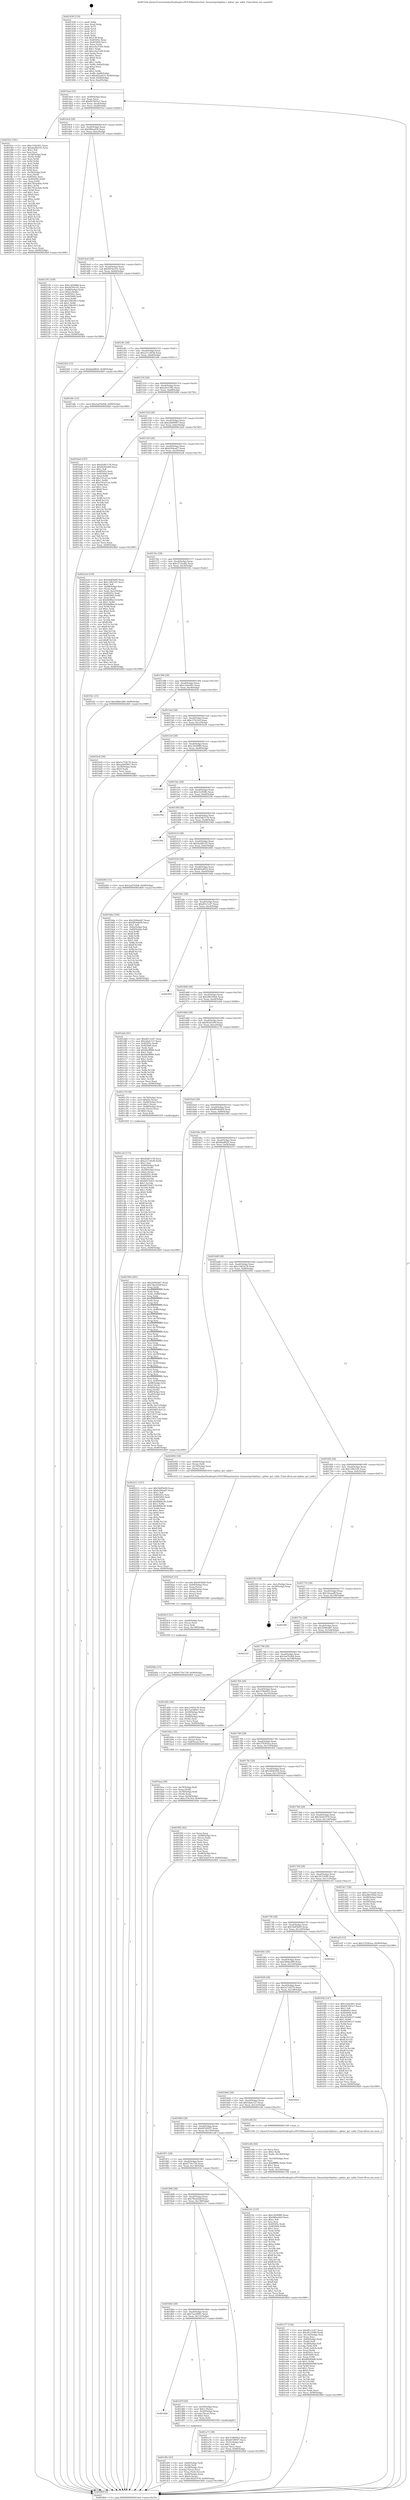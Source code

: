 digraph "0x401430" {
  label = "0x401430 (/mnt/c/Users/mathe/Desktop/tcc/POCII/binaries/extr_linuxnetipv6ip6mr.c_ip6mr_get_table_Final-ollvm.out::main(0))"
  labelloc = "t"
  node[shape=record]

  Entry [label="",width=0.3,height=0.3,shape=circle,fillcolor=black,style=filled]
  "0x4014a4" [label="{
     0x4014a4 [32]\l
     | [instrs]\l
     &nbsp;&nbsp;0x4014a4 \<+6\>: mov -0x90(%rbp),%eax\l
     &nbsp;&nbsp;0x4014aa \<+2\>: mov %eax,%ecx\l
     &nbsp;&nbsp;0x4014ac \<+6\>: sub $0x847605a7,%ecx\l
     &nbsp;&nbsp;0x4014b2 \<+6\>: mov %eax,-0xa4(%rbp)\l
     &nbsp;&nbsp;0x4014b8 \<+6\>: mov %ecx,-0xa8(%rbp)\l
     &nbsp;&nbsp;0x4014be \<+6\>: je 0000000000401fce \<main+0xb9e\>\l
  }"]
  "0x401fce" [label="{
     0x401fce [181]\l
     | [instrs]\l
     &nbsp;&nbsp;0x401fce \<+5\>: mov $0xc32dc001,%eax\l
     &nbsp;&nbsp;0x401fd3 \<+5\>: mov $0xdaa80145,%ecx\l
     &nbsp;&nbsp;0x401fd8 \<+2\>: mov $0x1,%dl\l
     &nbsp;&nbsp;0x401fda \<+2\>: xor %esi,%esi\l
     &nbsp;&nbsp;0x401fdc \<+4\>: mov -0x58(%rbp),%rdi\l
     &nbsp;&nbsp;0x401fe0 \<+3\>: mov (%rdi),%r8d\l
     &nbsp;&nbsp;0x401fe3 \<+3\>: mov %esi,%r9d\l
     &nbsp;&nbsp;0x401fe6 \<+3\>: sub %r8d,%r9d\l
     &nbsp;&nbsp;0x401fe9 \<+3\>: mov %esi,%r8d\l
     &nbsp;&nbsp;0x401fec \<+4\>: sub $0x1,%r8d\l
     &nbsp;&nbsp;0x401ff0 \<+3\>: add %r8d,%r9d\l
     &nbsp;&nbsp;0x401ff3 \<+3\>: sub %r9d,%esi\l
     &nbsp;&nbsp;0x401ff6 \<+4\>: mov -0x58(%rbp),%rdi\l
     &nbsp;&nbsp;0x401ffa \<+2\>: mov %esi,(%rdi)\l
     &nbsp;&nbsp;0x401ffc \<+7\>: mov 0x40505c,%esi\l
     &nbsp;&nbsp;0x402003 \<+8\>: mov 0x405060,%r8d\l
     &nbsp;&nbsp;0x40200b \<+3\>: mov %esi,%r9d\l
     &nbsp;&nbsp;0x40200e \<+7\>: add $0x785ae4da,%r9d\l
     &nbsp;&nbsp;0x402015 \<+4\>: sub $0x1,%r9d\l
     &nbsp;&nbsp;0x402019 \<+7\>: sub $0x785ae4da,%r9d\l
     &nbsp;&nbsp;0x402020 \<+4\>: imul %r9d,%esi\l
     &nbsp;&nbsp;0x402024 \<+3\>: and $0x1,%esi\l
     &nbsp;&nbsp;0x402027 \<+3\>: cmp $0x0,%esi\l
     &nbsp;&nbsp;0x40202a \<+4\>: sete %r10b\l
     &nbsp;&nbsp;0x40202e \<+4\>: cmp $0xa,%r8d\l
     &nbsp;&nbsp;0x402032 \<+4\>: setl %r11b\l
     &nbsp;&nbsp;0x402036 \<+3\>: mov %r10b,%bl\l
     &nbsp;&nbsp;0x402039 \<+3\>: xor $0xff,%bl\l
     &nbsp;&nbsp;0x40203c \<+3\>: mov %r11b,%r14b\l
     &nbsp;&nbsp;0x40203f \<+4\>: xor $0xff,%r14b\l
     &nbsp;&nbsp;0x402043 \<+3\>: xor $0x0,%dl\l
     &nbsp;&nbsp;0x402046 \<+3\>: mov %bl,%r15b\l
     &nbsp;&nbsp;0x402049 \<+4\>: and $0x0,%r15b\l
     &nbsp;&nbsp;0x40204d \<+3\>: and %dl,%r10b\l
     &nbsp;&nbsp;0x402050 \<+3\>: mov %r14b,%r12b\l
     &nbsp;&nbsp;0x402053 \<+4\>: and $0x0,%r12b\l
     &nbsp;&nbsp;0x402057 \<+3\>: and %dl,%r11b\l
     &nbsp;&nbsp;0x40205a \<+3\>: or %r10b,%r15b\l
     &nbsp;&nbsp;0x40205d \<+3\>: or %r11b,%r12b\l
     &nbsp;&nbsp;0x402060 \<+3\>: xor %r12b,%r15b\l
     &nbsp;&nbsp;0x402063 \<+3\>: or %r14b,%bl\l
     &nbsp;&nbsp;0x402066 \<+3\>: xor $0xff,%bl\l
     &nbsp;&nbsp;0x402069 \<+3\>: or $0x0,%dl\l
     &nbsp;&nbsp;0x40206c \<+2\>: and %dl,%bl\l
     &nbsp;&nbsp;0x40206e \<+3\>: or %bl,%r15b\l
     &nbsp;&nbsp;0x402071 \<+4\>: test $0x1,%r15b\l
     &nbsp;&nbsp;0x402075 \<+3\>: cmovne %ecx,%eax\l
     &nbsp;&nbsp;0x402078 \<+6\>: mov %eax,-0x90(%rbp)\l
     &nbsp;&nbsp;0x40207e \<+5\>: jmp 00000000004024b9 \<main+0x1089\>\l
  }"]
  "0x4014c4" [label="{
     0x4014c4 [28]\l
     | [instrs]\l
     &nbsp;&nbsp;0x4014c4 \<+5\>: jmp 00000000004014c9 \<main+0x99\>\l
     &nbsp;&nbsp;0x4014c9 \<+6\>: mov -0xa4(%rbp),%eax\l
     &nbsp;&nbsp;0x4014cf \<+5\>: sub $0x94fea420,%eax\l
     &nbsp;&nbsp;0x4014d4 \<+6\>: mov %eax,-0xac(%rbp)\l
     &nbsp;&nbsp;0x4014da \<+6\>: je 0000000000402195 \<main+0xd65\>\l
  }"]
  Exit [label="",width=0.3,height=0.3,shape=circle,fillcolor=black,style=filled,peripheries=2]
  "0x402195" [label="{
     0x402195 [109]\l
     | [instrs]\l
     &nbsp;&nbsp;0x402195 \<+5\>: mov $0xc3d36f80,%eax\l
     &nbsp;&nbsp;0x40219a \<+5\>: mov $0x9d76e101,%ecx\l
     &nbsp;&nbsp;0x40219f \<+7\>: mov -0x88(%rbp),%rdx\l
     &nbsp;&nbsp;0x4021a6 \<+6\>: movl $0x0,(%rdx)\l
     &nbsp;&nbsp;0x4021ac \<+7\>: mov 0x40505c,%esi\l
     &nbsp;&nbsp;0x4021b3 \<+7\>: mov 0x405060,%edi\l
     &nbsp;&nbsp;0x4021ba \<+3\>: mov %esi,%r8d\l
     &nbsp;&nbsp;0x4021bd \<+7\>: add $0x1f4b5813,%r8d\l
     &nbsp;&nbsp;0x4021c4 \<+4\>: sub $0x1,%r8d\l
     &nbsp;&nbsp;0x4021c8 \<+7\>: sub $0x1f4b5813,%r8d\l
     &nbsp;&nbsp;0x4021cf \<+4\>: imul %r8d,%esi\l
     &nbsp;&nbsp;0x4021d3 \<+3\>: and $0x1,%esi\l
     &nbsp;&nbsp;0x4021d6 \<+3\>: cmp $0x0,%esi\l
     &nbsp;&nbsp;0x4021d9 \<+4\>: sete %r9b\l
     &nbsp;&nbsp;0x4021dd \<+3\>: cmp $0xa,%edi\l
     &nbsp;&nbsp;0x4021e0 \<+4\>: setl %r10b\l
     &nbsp;&nbsp;0x4021e4 \<+3\>: mov %r9b,%r11b\l
     &nbsp;&nbsp;0x4021e7 \<+3\>: and %r10b,%r11b\l
     &nbsp;&nbsp;0x4021ea \<+3\>: xor %r10b,%r9b\l
     &nbsp;&nbsp;0x4021ed \<+3\>: or %r9b,%r11b\l
     &nbsp;&nbsp;0x4021f0 \<+4\>: test $0x1,%r11b\l
     &nbsp;&nbsp;0x4021f4 \<+3\>: cmovne %ecx,%eax\l
     &nbsp;&nbsp;0x4021f7 \<+6\>: mov %eax,-0x90(%rbp)\l
     &nbsp;&nbsp;0x4021fd \<+5\>: jmp 00000000004024b9 \<main+0x1089\>\l
  }"]
  "0x4014e0" [label="{
     0x4014e0 [28]\l
     | [instrs]\l
     &nbsp;&nbsp;0x4014e0 \<+5\>: jmp 00000000004014e5 \<main+0xb5\>\l
     &nbsp;&nbsp;0x4014e5 \<+6\>: mov -0xa4(%rbp),%eax\l
     &nbsp;&nbsp;0x4014eb \<+5\>: sub $0x9d76e101,%eax\l
     &nbsp;&nbsp;0x4014f0 \<+6\>: mov %eax,-0xb0(%rbp)\l
     &nbsp;&nbsp;0x4014f6 \<+6\>: je 0000000000402202 \<main+0xdd2\>\l
  }"]
  "0x4020da" [label="{
     0x4020da [15]\l
     | [instrs]\l
     &nbsp;&nbsp;0x4020da \<+10\>: movl $0x6776c739,-0x90(%rbp)\l
     &nbsp;&nbsp;0x4020e4 \<+5\>: jmp 00000000004024b9 \<main+0x1089\>\l
  }"]
  "0x402202" [label="{
     0x402202 [15]\l
     | [instrs]\l
     &nbsp;&nbsp;0x402202 \<+10\>: movl $0xbda8820,-0x90(%rbp)\l
     &nbsp;&nbsp;0x40220c \<+5\>: jmp 00000000004024b9 \<main+0x1089\>\l
  }"]
  "0x4014fc" [label="{
     0x4014fc [28]\l
     | [instrs]\l
     &nbsp;&nbsp;0x4014fc \<+5\>: jmp 0000000000401501 \<main+0xd1\>\l
     &nbsp;&nbsp;0x401501 \<+6\>: mov -0xa4(%rbp),%eax\l
     &nbsp;&nbsp;0x401507 \<+5\>: sub $0xa3114438,%eax\l
     &nbsp;&nbsp;0x40150c \<+6\>: mov %eax,-0xb4(%rbp)\l
     &nbsp;&nbsp;0x401512 \<+6\>: je 0000000000401d4c \<main+0x91c\>\l
  }"]
  "0x4020c5" [label="{
     0x4020c5 [21]\l
     | [instrs]\l
     &nbsp;&nbsp;0x4020c5 \<+4\>: mov -0x60(%rbp),%rcx\l
     &nbsp;&nbsp;0x4020c9 \<+3\>: mov (%rcx),%rcx\l
     &nbsp;&nbsp;0x4020cc \<+3\>: mov %rcx,%rdi\l
     &nbsp;&nbsp;0x4020cf \<+6\>: mov %eax,-0x148(%rbp)\l
     &nbsp;&nbsp;0x4020d5 \<+5\>: call 0000000000401030 \<free@plt\>\l
     | [calls]\l
     &nbsp;&nbsp;0x401030 \{1\} (unknown)\l
  }"]
  "0x401d4c" [label="{
     0x401d4c [15]\l
     | [instrs]\l
     &nbsp;&nbsp;0x401d4c \<+10\>: movl $0x2ad7b2b8,-0x90(%rbp)\l
     &nbsp;&nbsp;0x401d56 \<+5\>: jmp 00000000004024b9 \<main+0x1089\>\l
  }"]
  "0x401518" [label="{
     0x401518 [28]\l
     | [instrs]\l
     &nbsp;&nbsp;0x401518 \<+5\>: jmp 000000000040151d \<main+0xed\>\l
     &nbsp;&nbsp;0x40151d \<+6\>: mov -0xa4(%rbp),%eax\l
     &nbsp;&nbsp;0x401523 \<+5\>: sub $0xa4e519f2,%eax\l
     &nbsp;&nbsp;0x401528 \<+6\>: mov %eax,-0xb8(%rbp)\l
     &nbsp;&nbsp;0x40152e \<+6\>: je 0000000000401b8b \<main+0x75b\>\l
  }"]
  "0x4020a4" [label="{
     0x4020a4 [33]\l
     | [instrs]\l
     &nbsp;&nbsp;0x4020a4 \<+10\>: movabs $0x4030b6,%rdi\l
     &nbsp;&nbsp;0x4020ae \<+4\>: mov -0x40(%rbp),%rcx\l
     &nbsp;&nbsp;0x4020b2 \<+3\>: mov %rax,(%rcx)\l
     &nbsp;&nbsp;0x4020b5 \<+4\>: mov -0x40(%rbp),%rax\l
     &nbsp;&nbsp;0x4020b9 \<+3\>: mov (%rax),%rax\l
     &nbsp;&nbsp;0x4020bc \<+2\>: mov (%rax),%esi\l
     &nbsp;&nbsp;0x4020be \<+2\>: mov $0x0,%al\l
     &nbsp;&nbsp;0x4020c0 \<+5\>: call 0000000000401040 \<printf@plt\>\l
     | [calls]\l
     &nbsp;&nbsp;0x401040 \{1\} (unknown)\l
  }"]
  "0x401b8b" [label="{
     0x401b8b\l
  }", style=dashed]
  "0x401534" [label="{
     0x401534 [28]\l
     | [instrs]\l
     &nbsp;&nbsp;0x401534 \<+5\>: jmp 0000000000401539 \<main+0x109\>\l
     &nbsp;&nbsp;0x401539 \<+6\>: mov -0xa4(%rbp),%eax\l
     &nbsp;&nbsp;0x40153f \<+5\>: sub $0xaeb60967,%eax\l
     &nbsp;&nbsp;0x401544 \<+6\>: mov %eax,-0xbc(%rbp)\l
     &nbsp;&nbsp;0x40154a \<+6\>: je 0000000000401be6 \<main+0x7b6\>\l
  }"]
  "0x401e77" [label="{
     0x401e77 [124]\l
     | [instrs]\l
     &nbsp;&nbsp;0x401e77 \<+5\>: mov $0xdf1c1e47,%ecx\l
     &nbsp;&nbsp;0x401e7c \<+5\>: mov $0x3fc23580,%edx\l
     &nbsp;&nbsp;0x401e81 \<+6\>: mov -0x144(%rbp),%esi\l
     &nbsp;&nbsp;0x401e87 \<+3\>: imul %eax,%esi\l
     &nbsp;&nbsp;0x401e8a \<+4\>: mov -0x60(%rbp),%rdi\l
     &nbsp;&nbsp;0x401e8e \<+3\>: mov (%rdi),%rdi\l
     &nbsp;&nbsp;0x401e91 \<+4\>: mov -0x58(%rbp),%r8\l
     &nbsp;&nbsp;0x401e95 \<+3\>: movslq (%r8),%r8\l
     &nbsp;&nbsp;0x401e98 \<+4\>: mov (%rdi,%r8,8),%rdi\l
     &nbsp;&nbsp;0x401e9c \<+2\>: mov %esi,(%rdi)\l
     &nbsp;&nbsp;0x401e9e \<+7\>: mov 0x40505c,%eax\l
     &nbsp;&nbsp;0x401ea5 \<+7\>: mov 0x405060,%esi\l
     &nbsp;&nbsp;0x401eac \<+3\>: mov %eax,%r9d\l
     &nbsp;&nbsp;0x401eaf \<+7\>: sub $0x80640b8f,%r9d\l
     &nbsp;&nbsp;0x401eb6 \<+4\>: sub $0x1,%r9d\l
     &nbsp;&nbsp;0x401eba \<+7\>: add $0x80640b8f,%r9d\l
     &nbsp;&nbsp;0x401ec1 \<+4\>: imul %r9d,%eax\l
     &nbsp;&nbsp;0x401ec5 \<+3\>: and $0x1,%eax\l
     &nbsp;&nbsp;0x401ec8 \<+3\>: cmp $0x0,%eax\l
     &nbsp;&nbsp;0x401ecb \<+4\>: sete %r10b\l
     &nbsp;&nbsp;0x401ecf \<+3\>: cmp $0xa,%esi\l
     &nbsp;&nbsp;0x401ed2 \<+4\>: setl %r11b\l
     &nbsp;&nbsp;0x401ed6 \<+3\>: mov %r10b,%bl\l
     &nbsp;&nbsp;0x401ed9 \<+3\>: and %r11b,%bl\l
     &nbsp;&nbsp;0x401edc \<+3\>: xor %r11b,%r10b\l
     &nbsp;&nbsp;0x401edf \<+3\>: or %r10b,%bl\l
     &nbsp;&nbsp;0x401ee2 \<+3\>: test $0x1,%bl\l
     &nbsp;&nbsp;0x401ee5 \<+3\>: cmovne %edx,%ecx\l
     &nbsp;&nbsp;0x401ee8 \<+6\>: mov %ecx,-0x90(%rbp)\l
     &nbsp;&nbsp;0x401eee \<+5\>: jmp 00000000004024b9 \<main+0x1089\>\l
  }"]
  "0x401be6" [label="{
     0x401be6 [147]\l
     | [instrs]\l
     &nbsp;&nbsp;0x401be6 \<+5\>: mov $0xd5db7c78,%eax\l
     &nbsp;&nbsp;0x401beb \<+5\>: mov $0xf4245e89,%ecx\l
     &nbsp;&nbsp;0x401bf0 \<+2\>: mov $0x1,%dl\l
     &nbsp;&nbsp;0x401bf2 \<+7\>: mov 0x40505c,%esi\l
     &nbsp;&nbsp;0x401bf9 \<+7\>: mov 0x405060,%edi\l
     &nbsp;&nbsp;0x401c00 \<+3\>: mov %esi,%r8d\l
     &nbsp;&nbsp;0x401c03 \<+7\>: add $0x191a21aa,%r8d\l
     &nbsp;&nbsp;0x401c0a \<+4\>: sub $0x1,%r8d\l
     &nbsp;&nbsp;0x401c0e \<+7\>: sub $0x191a21aa,%r8d\l
     &nbsp;&nbsp;0x401c15 \<+4\>: imul %r8d,%esi\l
     &nbsp;&nbsp;0x401c19 \<+3\>: and $0x1,%esi\l
     &nbsp;&nbsp;0x401c1c \<+3\>: cmp $0x0,%esi\l
     &nbsp;&nbsp;0x401c1f \<+4\>: sete %r9b\l
     &nbsp;&nbsp;0x401c23 \<+3\>: cmp $0xa,%edi\l
     &nbsp;&nbsp;0x401c26 \<+4\>: setl %r10b\l
     &nbsp;&nbsp;0x401c2a \<+3\>: mov %r9b,%r11b\l
     &nbsp;&nbsp;0x401c2d \<+4\>: xor $0xff,%r11b\l
     &nbsp;&nbsp;0x401c31 \<+3\>: mov %r10b,%bl\l
     &nbsp;&nbsp;0x401c34 \<+3\>: xor $0xff,%bl\l
     &nbsp;&nbsp;0x401c37 \<+3\>: xor $0x1,%dl\l
     &nbsp;&nbsp;0x401c3a \<+3\>: mov %r11b,%r14b\l
     &nbsp;&nbsp;0x401c3d \<+4\>: and $0xff,%r14b\l
     &nbsp;&nbsp;0x401c41 \<+3\>: and %dl,%r9b\l
     &nbsp;&nbsp;0x401c44 \<+3\>: mov %bl,%r15b\l
     &nbsp;&nbsp;0x401c47 \<+4\>: and $0xff,%r15b\l
     &nbsp;&nbsp;0x401c4b \<+3\>: and %dl,%r10b\l
     &nbsp;&nbsp;0x401c4e \<+3\>: or %r9b,%r14b\l
     &nbsp;&nbsp;0x401c51 \<+3\>: or %r10b,%r15b\l
     &nbsp;&nbsp;0x401c54 \<+3\>: xor %r15b,%r14b\l
     &nbsp;&nbsp;0x401c57 \<+3\>: or %bl,%r11b\l
     &nbsp;&nbsp;0x401c5a \<+4\>: xor $0xff,%r11b\l
     &nbsp;&nbsp;0x401c5e \<+3\>: or $0x1,%dl\l
     &nbsp;&nbsp;0x401c61 \<+3\>: and %dl,%r11b\l
     &nbsp;&nbsp;0x401c64 \<+3\>: or %r11b,%r14b\l
     &nbsp;&nbsp;0x401c67 \<+4\>: test $0x1,%r14b\l
     &nbsp;&nbsp;0x401c6b \<+3\>: cmovne %ecx,%eax\l
     &nbsp;&nbsp;0x401c6e \<+6\>: mov %eax,-0x90(%rbp)\l
     &nbsp;&nbsp;0x401c74 \<+5\>: jmp 00000000004024b9 \<main+0x1089\>\l
  }"]
  "0x401550" [label="{
     0x401550 [28]\l
     | [instrs]\l
     &nbsp;&nbsp;0x401550 \<+5\>: jmp 0000000000401555 \<main+0x125\>\l
     &nbsp;&nbsp;0x401555 \<+6\>: mov -0xa4(%rbp),%eax\l
     &nbsp;&nbsp;0x40155b \<+5\>: sub $0xb304aaf7,%eax\l
     &nbsp;&nbsp;0x401560 \<+6\>: mov %eax,-0xc0(%rbp)\l
     &nbsp;&nbsp;0x401566 \<+6\>: je 00000000004022a4 \<main+0xe74\>\l
  }"]
  "0x401e4b" [label="{
     0x401e4b [44]\l
     | [instrs]\l
     &nbsp;&nbsp;0x401e4b \<+2\>: xor %ecx,%ecx\l
     &nbsp;&nbsp;0x401e4d \<+5\>: mov $0x2,%edx\l
     &nbsp;&nbsp;0x401e52 \<+6\>: mov %edx,-0x140(%rbp)\l
     &nbsp;&nbsp;0x401e58 \<+1\>: cltd\l
     &nbsp;&nbsp;0x401e59 \<+6\>: mov -0x140(%rbp),%esi\l
     &nbsp;&nbsp;0x401e5f \<+2\>: idiv %esi\l
     &nbsp;&nbsp;0x401e61 \<+6\>: imul $0xfffffffe,%edx,%edx\l
     &nbsp;&nbsp;0x401e67 \<+3\>: sub $0x1,%ecx\l
     &nbsp;&nbsp;0x401e6a \<+2\>: sub %ecx,%edx\l
     &nbsp;&nbsp;0x401e6c \<+6\>: mov %edx,-0x144(%rbp)\l
     &nbsp;&nbsp;0x401e72 \<+5\>: call 0000000000401160 \<next_i\>\l
     | [calls]\l
     &nbsp;&nbsp;0x401160 \{1\} (/mnt/c/Users/mathe/Desktop/tcc/POCII/binaries/extr_linuxnetipv6ip6mr.c_ip6mr_get_table_Final-ollvm.out::next_i)\l
  }"]
  "0x4022a4" [label="{
     0x4022a4 [159]\l
     | [instrs]\l
     &nbsp;&nbsp;0x4022a4 \<+5\>: mov $0x54df3b09,%eax\l
     &nbsp;&nbsp;0x4022a9 \<+5\>: mov $0x139fc105,%ecx\l
     &nbsp;&nbsp;0x4022ae \<+2\>: mov $0x1,%dl\l
     &nbsp;&nbsp;0x4022b0 \<+7\>: mov -0x88(%rbp),%rsi\l
     &nbsp;&nbsp;0x4022b7 \<+2\>: mov (%rsi),%edi\l
     &nbsp;&nbsp;0x4022b9 \<+3\>: mov %edi,-0x2c(%rbp)\l
     &nbsp;&nbsp;0x4022bc \<+7\>: mov 0x40505c,%edi\l
     &nbsp;&nbsp;0x4022c3 \<+8\>: mov 0x405060,%r8d\l
     &nbsp;&nbsp;0x4022cb \<+3\>: mov %edi,%r9d\l
     &nbsp;&nbsp;0x4022ce \<+7\>: sub $0x6bf8be19,%r9d\l
     &nbsp;&nbsp;0x4022d5 \<+4\>: sub $0x1,%r9d\l
     &nbsp;&nbsp;0x4022d9 \<+7\>: add $0x6bf8be19,%r9d\l
     &nbsp;&nbsp;0x4022e0 \<+4\>: imul %r9d,%edi\l
     &nbsp;&nbsp;0x4022e4 \<+3\>: and $0x1,%edi\l
     &nbsp;&nbsp;0x4022e7 \<+3\>: cmp $0x0,%edi\l
     &nbsp;&nbsp;0x4022ea \<+4\>: sete %r10b\l
     &nbsp;&nbsp;0x4022ee \<+4\>: cmp $0xa,%r8d\l
     &nbsp;&nbsp;0x4022f2 \<+4\>: setl %r11b\l
     &nbsp;&nbsp;0x4022f6 \<+3\>: mov %r10b,%bl\l
     &nbsp;&nbsp;0x4022f9 \<+3\>: xor $0xff,%bl\l
     &nbsp;&nbsp;0x4022fc \<+3\>: mov %r11b,%r14b\l
     &nbsp;&nbsp;0x4022ff \<+4\>: xor $0xff,%r14b\l
     &nbsp;&nbsp;0x402303 \<+3\>: xor $0x1,%dl\l
     &nbsp;&nbsp;0x402306 \<+3\>: mov %bl,%r15b\l
     &nbsp;&nbsp;0x402309 \<+4\>: and $0xff,%r15b\l
     &nbsp;&nbsp;0x40230d \<+3\>: and %dl,%r10b\l
     &nbsp;&nbsp;0x402310 \<+3\>: mov %r14b,%r12b\l
     &nbsp;&nbsp;0x402313 \<+4\>: and $0xff,%r12b\l
     &nbsp;&nbsp;0x402317 \<+3\>: and %dl,%r11b\l
     &nbsp;&nbsp;0x40231a \<+3\>: or %r10b,%r15b\l
     &nbsp;&nbsp;0x40231d \<+3\>: or %r11b,%r12b\l
     &nbsp;&nbsp;0x402320 \<+3\>: xor %r12b,%r15b\l
     &nbsp;&nbsp;0x402323 \<+3\>: or %r14b,%bl\l
     &nbsp;&nbsp;0x402326 \<+3\>: xor $0xff,%bl\l
     &nbsp;&nbsp;0x402329 \<+3\>: or $0x1,%dl\l
     &nbsp;&nbsp;0x40232c \<+2\>: and %dl,%bl\l
     &nbsp;&nbsp;0x40232e \<+3\>: or %bl,%r15b\l
     &nbsp;&nbsp;0x402331 \<+4\>: test $0x1,%r15b\l
     &nbsp;&nbsp;0x402335 \<+3\>: cmovne %ecx,%eax\l
     &nbsp;&nbsp;0x402338 \<+6\>: mov %eax,-0x90(%rbp)\l
     &nbsp;&nbsp;0x40233e \<+5\>: jmp 00000000004024b9 \<main+0x1089\>\l
  }"]
  "0x40156c" [label="{
     0x40156c [28]\l
     | [instrs]\l
     &nbsp;&nbsp;0x40156c \<+5\>: jmp 0000000000401571 \<main+0x141\>\l
     &nbsp;&nbsp;0x401571 \<+6\>: mov -0xa4(%rbp),%eax\l
     &nbsp;&nbsp;0x401577 \<+5\>: sub $0xc275eab6,%eax\l
     &nbsp;&nbsp;0x40157c \<+6\>: mov %eax,-0xc4(%rbp)\l
     &nbsp;&nbsp;0x401582 \<+6\>: je 0000000000401f2c \<main+0xafc\>\l
  }"]
  "0x401d9c" [label="{
     0x401d9c [43]\l
     | [instrs]\l
     &nbsp;&nbsp;0x401d9c \<+4\>: mov -0x60(%rbp),%rdi\l
     &nbsp;&nbsp;0x401da0 \<+3\>: mov (%rdi),%rdi\l
     &nbsp;&nbsp;0x401da3 \<+4\>: mov -0x58(%rbp),%rcx\l
     &nbsp;&nbsp;0x401da7 \<+3\>: movslq (%rcx),%rcx\l
     &nbsp;&nbsp;0x401daa \<+4\>: mov %rax,(%rdi,%rcx,8)\l
     &nbsp;&nbsp;0x401dae \<+4\>: mov -0x48(%rbp),%rax\l
     &nbsp;&nbsp;0x401db2 \<+6\>: movl $0x0,(%rax)\l
     &nbsp;&nbsp;0x401db8 \<+10\>: movl $0x3d2d1970,-0x90(%rbp)\l
     &nbsp;&nbsp;0x401dc2 \<+5\>: jmp 00000000004024b9 \<main+0x1089\>\l
  }"]
  "0x401f2c" [label="{
     0x401f2c [15]\l
     | [instrs]\l
     &nbsp;&nbsp;0x401f2c \<+10\>: movl $0x5866cd90,-0x90(%rbp)\l
     &nbsp;&nbsp;0x401f36 \<+5\>: jmp 00000000004024b9 \<main+0x1089\>\l
  }"]
  "0x401588" [label="{
     0x401588 [28]\l
     | [instrs]\l
     &nbsp;&nbsp;0x401588 \<+5\>: jmp 000000000040158d \<main+0x15d\>\l
     &nbsp;&nbsp;0x40158d \<+6\>: mov -0xa4(%rbp),%eax\l
     &nbsp;&nbsp;0x401593 \<+5\>: sub $0xc32dc001,%eax\l
     &nbsp;&nbsp;0x401598 \<+6\>: mov %eax,-0xc8(%rbp)\l
     &nbsp;&nbsp;0x40159e \<+6\>: je 000000000040245b \<main+0x102b\>\l
  }"]
  "0x4018d0" [label="{
     0x4018d0\l
  }", style=dashed]
  "0x40245b" [label="{
     0x40245b\l
  }", style=dashed]
  "0x4015a4" [label="{
     0x4015a4 [28]\l
     | [instrs]\l
     &nbsp;&nbsp;0x4015a4 \<+5\>: jmp 00000000004015a9 \<main+0x179\>\l
     &nbsp;&nbsp;0x4015a9 \<+6\>: mov -0xa4(%rbp),%eax\l
     &nbsp;&nbsp;0x4015af \<+5\>: sub $0xc37b10cf,%eax\l
     &nbsp;&nbsp;0x4015b4 \<+6\>: mov %eax,-0xcc(%rbp)\l
     &nbsp;&nbsp;0x4015ba \<+6\>: je 0000000000401bc8 \<main+0x798\>\l
  }"]
  "0x401d7f" [label="{
     0x401d7f [29]\l
     | [instrs]\l
     &nbsp;&nbsp;0x401d7f \<+4\>: mov -0x50(%rbp),%rax\l
     &nbsp;&nbsp;0x401d83 \<+6\>: movl $0x1,(%rax)\l
     &nbsp;&nbsp;0x401d89 \<+4\>: mov -0x50(%rbp),%rax\l
     &nbsp;&nbsp;0x401d8d \<+3\>: movslq (%rax),%rax\l
     &nbsp;&nbsp;0x401d90 \<+4\>: shl $0x2,%rax\l
     &nbsp;&nbsp;0x401d94 \<+3\>: mov %rax,%rdi\l
     &nbsp;&nbsp;0x401d97 \<+5\>: call 0000000000401050 \<malloc@plt\>\l
     | [calls]\l
     &nbsp;&nbsp;0x401050 \{1\} (unknown)\l
  }"]
  "0x401bc8" [label="{
     0x401bc8 [30]\l
     | [instrs]\l
     &nbsp;&nbsp;0x401bc8 \<+5\>: mov $0x5a718279,%eax\l
     &nbsp;&nbsp;0x401bcd \<+5\>: mov $0xaeb60967,%ecx\l
     &nbsp;&nbsp;0x401bd2 \<+3\>: mov -0x30(%rbp),%edx\l
     &nbsp;&nbsp;0x401bd5 \<+3\>: cmp $0x0,%edx\l
     &nbsp;&nbsp;0x401bd8 \<+3\>: cmove %ecx,%eax\l
     &nbsp;&nbsp;0x401bdb \<+6\>: mov %eax,-0x90(%rbp)\l
     &nbsp;&nbsp;0x401be1 \<+5\>: jmp 00000000004024b9 \<main+0x1089\>\l
  }"]
  "0x4015c0" [label="{
     0x4015c0 [28]\l
     | [instrs]\l
     &nbsp;&nbsp;0x4015c0 \<+5\>: jmp 00000000004015c5 \<main+0x195\>\l
     &nbsp;&nbsp;0x4015c5 \<+6\>: mov -0xa4(%rbp),%eax\l
     &nbsp;&nbsp;0x4015cb \<+5\>: sub $0xc3d36f80,%eax\l
     &nbsp;&nbsp;0x4015d0 \<+6\>: mov %eax,-0xd0(%rbp)\l
     &nbsp;&nbsp;0x4015d6 \<+6\>: je 0000000000402485 \<main+0x1055\>\l
  }"]
  "0x401ca0" [label="{
     0x401ca0 [172]\l
     | [instrs]\l
     &nbsp;&nbsp;0x401ca0 \<+5\>: mov $0xd5db7c78,%ecx\l
     &nbsp;&nbsp;0x401ca5 \<+5\>: mov $0xa3114438,%edx\l
     &nbsp;&nbsp;0x401caa \<+3\>: mov $0x1,%sil\l
     &nbsp;&nbsp;0x401cad \<+4\>: mov -0x60(%rbp),%rdi\l
     &nbsp;&nbsp;0x401cb1 \<+3\>: mov %rax,(%rdi)\l
     &nbsp;&nbsp;0x401cb4 \<+4\>: mov -0x58(%rbp),%rax\l
     &nbsp;&nbsp;0x401cb8 \<+6\>: movl $0x0,(%rax)\l
     &nbsp;&nbsp;0x401cbe \<+8\>: mov 0x40505c,%r8d\l
     &nbsp;&nbsp;0x401cc6 \<+8\>: mov 0x405060,%r9d\l
     &nbsp;&nbsp;0x401cce \<+3\>: mov %r8d,%r10d\l
     &nbsp;&nbsp;0x401cd1 \<+7\>: add $0xb857b457,%r10d\l
     &nbsp;&nbsp;0x401cd8 \<+4\>: sub $0x1,%r10d\l
     &nbsp;&nbsp;0x401cdc \<+7\>: sub $0xb857b457,%r10d\l
     &nbsp;&nbsp;0x401ce3 \<+4\>: imul %r10d,%r8d\l
     &nbsp;&nbsp;0x401ce7 \<+4\>: and $0x1,%r8d\l
     &nbsp;&nbsp;0x401ceb \<+4\>: cmp $0x0,%r8d\l
     &nbsp;&nbsp;0x401cef \<+4\>: sete %r11b\l
     &nbsp;&nbsp;0x401cf3 \<+4\>: cmp $0xa,%r9d\l
     &nbsp;&nbsp;0x401cf7 \<+3\>: setl %bl\l
     &nbsp;&nbsp;0x401cfa \<+3\>: mov %r11b,%r14b\l
     &nbsp;&nbsp;0x401cfd \<+4\>: xor $0xff,%r14b\l
     &nbsp;&nbsp;0x401d01 \<+3\>: mov %bl,%r15b\l
     &nbsp;&nbsp;0x401d04 \<+4\>: xor $0xff,%r15b\l
     &nbsp;&nbsp;0x401d08 \<+4\>: xor $0x1,%sil\l
     &nbsp;&nbsp;0x401d0c \<+3\>: mov %r14b,%r12b\l
     &nbsp;&nbsp;0x401d0f \<+4\>: and $0xff,%r12b\l
     &nbsp;&nbsp;0x401d13 \<+3\>: and %sil,%r11b\l
     &nbsp;&nbsp;0x401d16 \<+3\>: mov %r15b,%r13b\l
     &nbsp;&nbsp;0x401d19 \<+4\>: and $0xff,%r13b\l
     &nbsp;&nbsp;0x401d1d \<+3\>: and %sil,%bl\l
     &nbsp;&nbsp;0x401d20 \<+3\>: or %r11b,%r12b\l
     &nbsp;&nbsp;0x401d23 \<+3\>: or %bl,%r13b\l
     &nbsp;&nbsp;0x401d26 \<+3\>: xor %r13b,%r12b\l
     &nbsp;&nbsp;0x401d29 \<+3\>: or %r15b,%r14b\l
     &nbsp;&nbsp;0x401d2c \<+4\>: xor $0xff,%r14b\l
     &nbsp;&nbsp;0x401d30 \<+4\>: or $0x1,%sil\l
     &nbsp;&nbsp;0x401d34 \<+3\>: and %sil,%r14b\l
     &nbsp;&nbsp;0x401d37 \<+3\>: or %r14b,%r12b\l
     &nbsp;&nbsp;0x401d3a \<+4\>: test $0x1,%r12b\l
     &nbsp;&nbsp;0x401d3e \<+3\>: cmovne %edx,%ecx\l
     &nbsp;&nbsp;0x401d41 \<+6\>: mov %ecx,-0x90(%rbp)\l
     &nbsp;&nbsp;0x401d47 \<+5\>: jmp 00000000004024b9 \<main+0x1089\>\l
  }"]
  "0x402485" [label="{
     0x402485\l
  }", style=dashed]
  "0x4015dc" [label="{
     0x4015dc [28]\l
     | [instrs]\l
     &nbsp;&nbsp;0x4015dc \<+5\>: jmp 00000000004015e1 \<main+0x1b1\>\l
     &nbsp;&nbsp;0x4015e1 \<+6\>: mov -0xa4(%rbp),%eax\l
     &nbsp;&nbsp;0x4015e7 \<+5\>: sub $0xc5c95f8c,%eax\l
     &nbsp;&nbsp;0x4015ec \<+6\>: mov %eax,-0xd4(%rbp)\l
     &nbsp;&nbsp;0x4015f2 \<+6\>: je 000000000040239a \<main+0xf6a\>\l
  }"]
  "0x401baa" [label="{
     0x401baa [30]\l
     | [instrs]\l
     &nbsp;&nbsp;0x401baa \<+4\>: mov -0x78(%rbp),%rdi\l
     &nbsp;&nbsp;0x401bae \<+2\>: mov %eax,(%rdi)\l
     &nbsp;&nbsp;0x401bb0 \<+4\>: mov -0x78(%rbp),%rdi\l
     &nbsp;&nbsp;0x401bb4 \<+2\>: mov (%rdi),%eax\l
     &nbsp;&nbsp;0x401bb6 \<+3\>: mov %eax,-0x30(%rbp)\l
     &nbsp;&nbsp;0x401bb9 \<+10\>: movl $0xc37b10cf,-0x90(%rbp)\l
     &nbsp;&nbsp;0x401bc3 \<+5\>: jmp 00000000004024b9 \<main+0x1089\>\l
  }"]
  "0x40239a" [label="{
     0x40239a\l
  }", style=dashed]
  "0x4015f8" [label="{
     0x4015f8 [28]\l
     | [instrs]\l
     &nbsp;&nbsp;0x4015f8 \<+5\>: jmp 00000000004015fd \<main+0x1cd\>\l
     &nbsp;&nbsp;0x4015fd \<+6\>: mov -0xa4(%rbp),%eax\l
     &nbsp;&nbsp;0x401603 \<+5\>: sub $0xd5db7c78,%eax\l
     &nbsp;&nbsp;0x401608 \<+6\>: mov %eax,-0xd8(%rbp)\l
     &nbsp;&nbsp;0x40160e \<+6\>: je 00000000004023bb \<main+0xf8b\>\l
  }"]
  "0x4018b4" [label="{
     0x4018b4 [28]\l
     | [instrs]\l
     &nbsp;&nbsp;0x4018b4 \<+5\>: jmp 00000000004018b9 \<main+0x489\>\l
     &nbsp;&nbsp;0x4018b9 \<+6\>: mov -0xa4(%rbp),%eax\l
     &nbsp;&nbsp;0x4018bf \<+5\>: sub $0x7aa3d901,%eax\l
     &nbsp;&nbsp;0x4018c4 \<+6\>: mov %eax,-0x13c(%rbp)\l
     &nbsp;&nbsp;0x4018ca \<+6\>: je 0000000000401d7f \<main+0x94f\>\l
  }"]
  "0x4023bb" [label="{
     0x4023bb\l
  }", style=dashed]
  "0x401614" [label="{
     0x401614 [28]\l
     | [instrs]\l
     &nbsp;&nbsp;0x401614 \<+5\>: jmp 0000000000401619 \<main+0x1e9\>\l
     &nbsp;&nbsp;0x401619 \<+6\>: mov -0xa4(%rbp),%eax\l
     &nbsp;&nbsp;0x40161f \<+5\>: sub $0xdaa80145,%eax\l
     &nbsp;&nbsp;0x401624 \<+6\>: mov %eax,-0xdc(%rbp)\l
     &nbsp;&nbsp;0x40162a \<+6\>: je 0000000000402083 \<main+0xc53\>\l
  }"]
  "0x401a71" [label="{
     0x401a71 [30]\l
     | [instrs]\l
     &nbsp;&nbsp;0x401a71 \<+5\>: mov $0x319b4952,%eax\l
     &nbsp;&nbsp;0x401a76 \<+5\>: mov $0x607d95f7,%ecx\l
     &nbsp;&nbsp;0x401a7b \<+3\>: mov -0x31(%rbp),%dl\l
     &nbsp;&nbsp;0x401a7e \<+3\>: test $0x1,%dl\l
     &nbsp;&nbsp;0x401a81 \<+3\>: cmovne %ecx,%eax\l
     &nbsp;&nbsp;0x401a84 \<+6\>: mov %eax,-0x90(%rbp)\l
     &nbsp;&nbsp;0x401a8a \<+5\>: jmp 00000000004024b9 \<main+0x1089\>\l
  }"]
  "0x402083" [label="{
     0x402083 [15]\l
     | [instrs]\l
     &nbsp;&nbsp;0x402083 \<+10\>: movl $0x2ad7b2b8,-0x90(%rbp)\l
     &nbsp;&nbsp;0x40208d \<+5\>: jmp 00000000004024b9 \<main+0x1089\>\l
  }"]
  "0x401630" [label="{
     0x401630 [28]\l
     | [instrs]\l
     &nbsp;&nbsp;0x401630 \<+5\>: jmp 0000000000401635 \<main+0x205\>\l
     &nbsp;&nbsp;0x401635 \<+6\>: mov -0xa4(%rbp),%eax\l
     &nbsp;&nbsp;0x40163b \<+5\>: sub $0xdd2a4f14,%eax\l
     &nbsp;&nbsp;0x401640 \<+6\>: mov %eax,-0xe0(%rbp)\l
     &nbsp;&nbsp;0x401646 \<+6\>: je 00000000004018da \<main+0x4aa\>\l
  }"]
  "0x401898" [label="{
     0x401898 [28]\l
     | [instrs]\l
     &nbsp;&nbsp;0x401898 \<+5\>: jmp 000000000040189d \<main+0x46d\>\l
     &nbsp;&nbsp;0x40189d \<+6\>: mov -0xa4(%rbp),%eax\l
     &nbsp;&nbsp;0x4018a3 \<+5\>: sub $0x78ee62df,%eax\l
     &nbsp;&nbsp;0x4018a8 \<+6\>: mov %eax,-0x138(%rbp)\l
     &nbsp;&nbsp;0x4018ae \<+6\>: je 0000000000401a71 \<main+0x641\>\l
  }"]
  "0x4018da" [label="{
     0x4018da [106]\l
     | [instrs]\l
     &nbsp;&nbsp;0x4018da \<+5\>: mov $0x2099eb87,%eax\l
     &nbsp;&nbsp;0x4018df \<+5\>: mov $0xf8544b09,%ecx\l
     &nbsp;&nbsp;0x4018e4 \<+2\>: mov $0x1,%dl\l
     &nbsp;&nbsp;0x4018e6 \<+7\>: mov -0x8a(%rbp),%sil\l
     &nbsp;&nbsp;0x4018ed \<+7\>: mov -0x89(%rbp),%dil\l
     &nbsp;&nbsp;0x4018f4 \<+3\>: mov %sil,%r8b\l
     &nbsp;&nbsp;0x4018f7 \<+4\>: xor $0xff,%r8b\l
     &nbsp;&nbsp;0x4018fb \<+3\>: mov %dil,%r9b\l
     &nbsp;&nbsp;0x4018fe \<+4\>: xor $0xff,%r9b\l
     &nbsp;&nbsp;0x401902 \<+3\>: xor $0x1,%dl\l
     &nbsp;&nbsp;0x401905 \<+3\>: mov %r8b,%r10b\l
     &nbsp;&nbsp;0x401908 \<+4\>: and $0xff,%r10b\l
     &nbsp;&nbsp;0x40190c \<+3\>: and %dl,%sil\l
     &nbsp;&nbsp;0x40190f \<+3\>: mov %r9b,%r11b\l
     &nbsp;&nbsp;0x401912 \<+4\>: and $0xff,%r11b\l
     &nbsp;&nbsp;0x401916 \<+3\>: and %dl,%dil\l
     &nbsp;&nbsp;0x401919 \<+3\>: or %sil,%r10b\l
     &nbsp;&nbsp;0x40191c \<+3\>: or %dil,%r11b\l
     &nbsp;&nbsp;0x40191f \<+3\>: xor %r11b,%r10b\l
     &nbsp;&nbsp;0x401922 \<+3\>: or %r9b,%r8b\l
     &nbsp;&nbsp;0x401925 \<+4\>: xor $0xff,%r8b\l
     &nbsp;&nbsp;0x401929 \<+3\>: or $0x1,%dl\l
     &nbsp;&nbsp;0x40192c \<+3\>: and %dl,%r8b\l
     &nbsp;&nbsp;0x40192f \<+3\>: or %r8b,%r10b\l
     &nbsp;&nbsp;0x401932 \<+4\>: test $0x1,%r10b\l
     &nbsp;&nbsp;0x401936 \<+3\>: cmovne %ecx,%eax\l
     &nbsp;&nbsp;0x401939 \<+6\>: mov %eax,-0x90(%rbp)\l
     &nbsp;&nbsp;0x40193f \<+5\>: jmp 00000000004024b9 \<main+0x1089\>\l
  }"]
  "0x40164c" [label="{
     0x40164c [28]\l
     | [instrs]\l
     &nbsp;&nbsp;0x40164c \<+5\>: jmp 0000000000401651 \<main+0x221\>\l
     &nbsp;&nbsp;0x401651 \<+6\>: mov -0xa4(%rbp),%eax\l
     &nbsp;&nbsp;0x401657 \<+5\>: sub $0xdf1c1e47,%eax\l
     &nbsp;&nbsp;0x40165c \<+6\>: mov %eax,-0xe4(%rbp)\l
     &nbsp;&nbsp;0x401662 \<+6\>: je 0000000000402402 \<main+0xfd2\>\l
  }"]
  "0x4024b9" [label="{
     0x4024b9 [5]\l
     | [instrs]\l
     &nbsp;&nbsp;0x4024b9 \<+5\>: jmp 00000000004014a4 \<main+0x74\>\l
  }"]
  "0x401430" [label="{
     0x401430 [116]\l
     | [instrs]\l
     &nbsp;&nbsp;0x401430 \<+1\>: push %rbp\l
     &nbsp;&nbsp;0x401431 \<+3\>: mov %rsp,%rbp\l
     &nbsp;&nbsp;0x401434 \<+2\>: push %r15\l
     &nbsp;&nbsp;0x401436 \<+2\>: push %r14\l
     &nbsp;&nbsp;0x401438 \<+2\>: push %r13\l
     &nbsp;&nbsp;0x40143a \<+2\>: push %r12\l
     &nbsp;&nbsp;0x40143c \<+1\>: push %rbx\l
     &nbsp;&nbsp;0x40143d \<+7\>: sub $0x138,%rsp\l
     &nbsp;&nbsp;0x401444 \<+7\>: mov 0x40505c,%eax\l
     &nbsp;&nbsp;0x40144b \<+7\>: mov 0x405060,%ecx\l
     &nbsp;&nbsp;0x401452 \<+2\>: mov %eax,%edx\l
     &nbsp;&nbsp;0x401454 \<+6\>: sub $0xcc6a7e09,%edx\l
     &nbsp;&nbsp;0x40145a \<+3\>: sub $0x1,%edx\l
     &nbsp;&nbsp;0x40145d \<+6\>: add $0xcc6a7e09,%edx\l
     &nbsp;&nbsp;0x401463 \<+3\>: imul %edx,%eax\l
     &nbsp;&nbsp;0x401466 \<+3\>: and $0x1,%eax\l
     &nbsp;&nbsp;0x401469 \<+3\>: cmp $0x0,%eax\l
     &nbsp;&nbsp;0x40146c \<+4\>: sete %r8b\l
     &nbsp;&nbsp;0x401470 \<+4\>: and $0x1,%r8b\l
     &nbsp;&nbsp;0x401474 \<+7\>: mov %r8b,-0x8a(%rbp)\l
     &nbsp;&nbsp;0x40147b \<+3\>: cmp $0xa,%ecx\l
     &nbsp;&nbsp;0x40147e \<+4\>: setl %r8b\l
     &nbsp;&nbsp;0x401482 \<+4\>: and $0x1,%r8b\l
     &nbsp;&nbsp;0x401486 \<+7\>: mov %r8b,-0x89(%rbp)\l
     &nbsp;&nbsp;0x40148d \<+10\>: movl $0xdd2a4f14,-0x90(%rbp)\l
     &nbsp;&nbsp;0x401497 \<+6\>: mov %edi,-0x94(%rbp)\l
     &nbsp;&nbsp;0x40149d \<+7\>: mov %rsi,-0xa0(%rbp)\l
  }"]
  "0x40210c" [label="{
     0x40210c [137]\l
     | [instrs]\l
     &nbsp;&nbsp;0x40210c \<+5\>: mov $0xc3d36f80,%eax\l
     &nbsp;&nbsp;0x402111 \<+5\>: mov $0x94fea420,%ecx\l
     &nbsp;&nbsp;0x402116 \<+2\>: mov $0x1,%dl\l
     &nbsp;&nbsp;0x402118 \<+2\>: xor %esi,%esi\l
     &nbsp;&nbsp;0x40211a \<+7\>: mov 0x40505c,%edi\l
     &nbsp;&nbsp;0x402121 \<+8\>: mov 0x405060,%r8d\l
     &nbsp;&nbsp;0x402129 \<+3\>: sub $0x1,%esi\l
     &nbsp;&nbsp;0x40212c \<+3\>: mov %edi,%r9d\l
     &nbsp;&nbsp;0x40212f \<+3\>: add %esi,%r9d\l
     &nbsp;&nbsp;0x402132 \<+4\>: imul %r9d,%edi\l
     &nbsp;&nbsp;0x402136 \<+3\>: and $0x1,%edi\l
     &nbsp;&nbsp;0x402139 \<+3\>: cmp $0x0,%edi\l
     &nbsp;&nbsp;0x40213c \<+4\>: sete %r10b\l
     &nbsp;&nbsp;0x402140 \<+4\>: cmp $0xa,%r8d\l
     &nbsp;&nbsp;0x402144 \<+4\>: setl %r11b\l
     &nbsp;&nbsp;0x402148 \<+3\>: mov %r10b,%bl\l
     &nbsp;&nbsp;0x40214b \<+3\>: xor $0xff,%bl\l
     &nbsp;&nbsp;0x40214e \<+3\>: mov %r11b,%r14b\l
     &nbsp;&nbsp;0x402151 \<+4\>: xor $0xff,%r14b\l
     &nbsp;&nbsp;0x402155 \<+3\>: xor $0x1,%dl\l
     &nbsp;&nbsp;0x402158 \<+3\>: mov %bl,%r15b\l
     &nbsp;&nbsp;0x40215b \<+4\>: and $0xff,%r15b\l
     &nbsp;&nbsp;0x40215f \<+3\>: and %dl,%r10b\l
     &nbsp;&nbsp;0x402162 \<+3\>: mov %r14b,%r12b\l
     &nbsp;&nbsp;0x402165 \<+4\>: and $0xff,%r12b\l
     &nbsp;&nbsp;0x402169 \<+3\>: and %dl,%r11b\l
     &nbsp;&nbsp;0x40216c \<+3\>: or %r10b,%r15b\l
     &nbsp;&nbsp;0x40216f \<+3\>: or %r11b,%r12b\l
     &nbsp;&nbsp;0x402172 \<+3\>: xor %r12b,%r15b\l
     &nbsp;&nbsp;0x402175 \<+3\>: or %r14b,%bl\l
     &nbsp;&nbsp;0x402178 \<+3\>: xor $0xff,%bl\l
     &nbsp;&nbsp;0x40217b \<+3\>: or $0x1,%dl\l
     &nbsp;&nbsp;0x40217e \<+2\>: and %dl,%bl\l
     &nbsp;&nbsp;0x402180 \<+3\>: or %bl,%r15b\l
     &nbsp;&nbsp;0x402183 \<+4\>: test $0x1,%r15b\l
     &nbsp;&nbsp;0x402187 \<+3\>: cmovne %ecx,%eax\l
     &nbsp;&nbsp;0x40218a \<+6\>: mov %eax,-0x90(%rbp)\l
     &nbsp;&nbsp;0x402190 \<+5\>: jmp 00000000004024b9 \<main+0x1089\>\l
  }"]
  "0x402402" [label="{
     0x402402\l
  }", style=dashed]
  "0x401668" [label="{
     0x401668 [28]\l
     | [instrs]\l
     &nbsp;&nbsp;0x401668 \<+5\>: jmp 000000000040166d \<main+0x23d\>\l
     &nbsp;&nbsp;0x40166d \<+6\>: mov -0xa4(%rbp),%eax\l
     &nbsp;&nbsp;0x401673 \<+5\>: sub $0xe88109eb,%eax\l
     &nbsp;&nbsp;0x401678 \<+6\>: mov %eax,-0xe8(%rbp)\l
     &nbsp;&nbsp;0x40167e \<+6\>: je 0000000000401deb \<main+0x9bb\>\l
  }"]
  "0x40187c" [label="{
     0x40187c [28]\l
     | [instrs]\l
     &nbsp;&nbsp;0x40187c \<+5\>: jmp 0000000000401881 \<main+0x451\>\l
     &nbsp;&nbsp;0x401881 \<+6\>: mov -0xa4(%rbp),%eax\l
     &nbsp;&nbsp;0x401887 \<+5\>: sub $0x6776c739,%eax\l
     &nbsp;&nbsp;0x40188c \<+6\>: mov %eax,-0x134(%rbp)\l
     &nbsp;&nbsp;0x401892 \<+6\>: je 000000000040210c \<main+0xcdc\>\l
  }"]
  "0x401deb" [label="{
     0x401deb [91]\l
     | [instrs]\l
     &nbsp;&nbsp;0x401deb \<+5\>: mov $0xdf1c1e47,%eax\l
     &nbsp;&nbsp;0x401df0 \<+5\>: mov $0x5dafc127,%ecx\l
     &nbsp;&nbsp;0x401df5 \<+7\>: mov 0x40505c,%edx\l
     &nbsp;&nbsp;0x401dfc \<+7\>: mov 0x405060,%esi\l
     &nbsp;&nbsp;0x401e03 \<+2\>: mov %edx,%edi\l
     &nbsp;&nbsp;0x401e05 \<+6\>: add $0xbbeff089,%edi\l
     &nbsp;&nbsp;0x401e0b \<+3\>: sub $0x1,%edi\l
     &nbsp;&nbsp;0x401e0e \<+6\>: sub $0xbbeff089,%edi\l
     &nbsp;&nbsp;0x401e14 \<+3\>: imul %edi,%edx\l
     &nbsp;&nbsp;0x401e17 \<+3\>: and $0x1,%edx\l
     &nbsp;&nbsp;0x401e1a \<+3\>: cmp $0x0,%edx\l
     &nbsp;&nbsp;0x401e1d \<+4\>: sete %r8b\l
     &nbsp;&nbsp;0x401e21 \<+3\>: cmp $0xa,%esi\l
     &nbsp;&nbsp;0x401e24 \<+4\>: setl %r9b\l
     &nbsp;&nbsp;0x401e28 \<+3\>: mov %r8b,%r10b\l
     &nbsp;&nbsp;0x401e2b \<+3\>: and %r9b,%r10b\l
     &nbsp;&nbsp;0x401e2e \<+3\>: xor %r9b,%r8b\l
     &nbsp;&nbsp;0x401e31 \<+3\>: or %r8b,%r10b\l
     &nbsp;&nbsp;0x401e34 \<+4\>: test $0x1,%r10b\l
     &nbsp;&nbsp;0x401e38 \<+3\>: cmovne %ecx,%eax\l
     &nbsp;&nbsp;0x401e3b \<+6\>: mov %eax,-0x90(%rbp)\l
     &nbsp;&nbsp;0x401e41 \<+5\>: jmp 00000000004024b9 \<main+0x1089\>\l
  }"]
  "0x401684" [label="{
     0x401684 [28]\l
     | [instrs]\l
     &nbsp;&nbsp;0x401684 \<+5\>: jmp 0000000000401689 \<main+0x259\>\l
     &nbsp;&nbsp;0x401689 \<+6\>: mov -0xa4(%rbp),%eax\l
     &nbsp;&nbsp;0x40168f \<+5\>: sub $0xf4245e89,%eax\l
     &nbsp;&nbsp;0x401694 \<+6\>: mov %eax,-0xec(%rbp)\l
     &nbsp;&nbsp;0x40169a \<+6\>: je 0000000000401c79 \<main+0x849\>\l
  }"]
  "0x401a8f" [label="{
     0x401a8f\l
  }", style=dashed]
  "0x401c79" [label="{
     0x401c79 [39]\l
     | [instrs]\l
     &nbsp;&nbsp;0x401c79 \<+4\>: mov -0x70(%rbp),%rax\l
     &nbsp;&nbsp;0x401c7d \<+6\>: movl $0x64,(%rax)\l
     &nbsp;&nbsp;0x401c83 \<+4\>: mov -0x68(%rbp),%rax\l
     &nbsp;&nbsp;0x401c87 \<+6\>: movl $0x1,(%rax)\l
     &nbsp;&nbsp;0x401c8d \<+4\>: mov -0x68(%rbp),%rax\l
     &nbsp;&nbsp;0x401c91 \<+3\>: movslq (%rax),%rax\l
     &nbsp;&nbsp;0x401c94 \<+4\>: shl $0x3,%rax\l
     &nbsp;&nbsp;0x401c98 \<+3\>: mov %rax,%rdi\l
     &nbsp;&nbsp;0x401c9b \<+5\>: call 0000000000401050 \<malloc@plt\>\l
     | [calls]\l
     &nbsp;&nbsp;0x401050 \{1\} (unknown)\l
  }"]
  "0x4016a0" [label="{
     0x4016a0 [28]\l
     | [instrs]\l
     &nbsp;&nbsp;0x4016a0 \<+5\>: jmp 00000000004016a5 \<main+0x275\>\l
     &nbsp;&nbsp;0x4016a5 \<+6\>: mov -0xa4(%rbp),%eax\l
     &nbsp;&nbsp;0x4016ab \<+5\>: sub $0xf8544b09,%eax\l
     &nbsp;&nbsp;0x4016b0 \<+6\>: mov %eax,-0xf0(%rbp)\l
     &nbsp;&nbsp;0x4016b6 \<+6\>: je 0000000000401944 \<main+0x514\>\l
  }"]
  "0x401860" [label="{
     0x401860 [28]\l
     | [instrs]\l
     &nbsp;&nbsp;0x401860 \<+5\>: jmp 0000000000401865 \<main+0x435\>\l
     &nbsp;&nbsp;0x401865 \<+6\>: mov -0xa4(%rbp),%eax\l
     &nbsp;&nbsp;0x40186b \<+5\>: sub $0x607d95f7,%eax\l
     &nbsp;&nbsp;0x401870 \<+6\>: mov %eax,-0x130(%rbp)\l
     &nbsp;&nbsp;0x401876 \<+6\>: je 0000000000401a8f \<main+0x65f\>\l
  }"]
  "0x401944" [label="{
     0x401944 [301]\l
     | [instrs]\l
     &nbsp;&nbsp;0x401944 \<+5\>: mov $0x2099eb87,%eax\l
     &nbsp;&nbsp;0x401949 \<+5\>: mov $0x78ee62df,%ecx\l
     &nbsp;&nbsp;0x40194e \<+3\>: mov %rsp,%rdx\l
     &nbsp;&nbsp;0x401951 \<+4\>: add $0xfffffffffffffff0,%rdx\l
     &nbsp;&nbsp;0x401955 \<+3\>: mov %rdx,%rsp\l
     &nbsp;&nbsp;0x401958 \<+7\>: mov %rdx,-0x88(%rbp)\l
     &nbsp;&nbsp;0x40195f \<+3\>: mov %rsp,%rdx\l
     &nbsp;&nbsp;0x401962 \<+4\>: add $0xfffffffffffffff0,%rdx\l
     &nbsp;&nbsp;0x401966 \<+3\>: mov %rdx,%rsp\l
     &nbsp;&nbsp;0x401969 \<+3\>: mov %rsp,%rsi\l
     &nbsp;&nbsp;0x40196c \<+4\>: add $0xfffffffffffffff0,%rsi\l
     &nbsp;&nbsp;0x401970 \<+3\>: mov %rsi,%rsp\l
     &nbsp;&nbsp;0x401973 \<+4\>: mov %rsi,-0x80(%rbp)\l
     &nbsp;&nbsp;0x401977 \<+3\>: mov %rsp,%rsi\l
     &nbsp;&nbsp;0x40197a \<+4\>: add $0xfffffffffffffff0,%rsi\l
     &nbsp;&nbsp;0x40197e \<+3\>: mov %rsi,%rsp\l
     &nbsp;&nbsp;0x401981 \<+4\>: mov %rsi,-0x78(%rbp)\l
     &nbsp;&nbsp;0x401985 \<+3\>: mov %rsp,%rsi\l
     &nbsp;&nbsp;0x401988 \<+4\>: add $0xfffffffffffffff0,%rsi\l
     &nbsp;&nbsp;0x40198c \<+3\>: mov %rsi,%rsp\l
     &nbsp;&nbsp;0x40198f \<+4\>: mov %rsi,-0x70(%rbp)\l
     &nbsp;&nbsp;0x401993 \<+3\>: mov %rsp,%rsi\l
     &nbsp;&nbsp;0x401996 \<+4\>: add $0xfffffffffffffff0,%rsi\l
     &nbsp;&nbsp;0x40199a \<+3\>: mov %rsi,%rsp\l
     &nbsp;&nbsp;0x40199d \<+4\>: mov %rsi,-0x68(%rbp)\l
     &nbsp;&nbsp;0x4019a1 \<+3\>: mov %rsp,%rsi\l
     &nbsp;&nbsp;0x4019a4 \<+4\>: add $0xfffffffffffffff0,%rsi\l
     &nbsp;&nbsp;0x4019a8 \<+3\>: mov %rsi,%rsp\l
     &nbsp;&nbsp;0x4019ab \<+4\>: mov %rsi,-0x60(%rbp)\l
     &nbsp;&nbsp;0x4019af \<+3\>: mov %rsp,%rsi\l
     &nbsp;&nbsp;0x4019b2 \<+4\>: add $0xfffffffffffffff0,%rsi\l
     &nbsp;&nbsp;0x4019b6 \<+3\>: mov %rsi,%rsp\l
     &nbsp;&nbsp;0x4019b9 \<+4\>: mov %rsi,-0x58(%rbp)\l
     &nbsp;&nbsp;0x4019bd \<+3\>: mov %rsp,%rsi\l
     &nbsp;&nbsp;0x4019c0 \<+4\>: add $0xfffffffffffffff0,%rsi\l
     &nbsp;&nbsp;0x4019c4 \<+3\>: mov %rsi,%rsp\l
     &nbsp;&nbsp;0x4019c7 \<+4\>: mov %rsi,-0x50(%rbp)\l
     &nbsp;&nbsp;0x4019cb \<+3\>: mov %rsp,%rsi\l
     &nbsp;&nbsp;0x4019ce \<+4\>: add $0xfffffffffffffff0,%rsi\l
     &nbsp;&nbsp;0x4019d2 \<+3\>: mov %rsi,%rsp\l
     &nbsp;&nbsp;0x4019d5 \<+4\>: mov %rsi,-0x48(%rbp)\l
     &nbsp;&nbsp;0x4019d9 \<+3\>: mov %rsp,%rsi\l
     &nbsp;&nbsp;0x4019dc \<+4\>: add $0xfffffffffffffff0,%rsi\l
     &nbsp;&nbsp;0x4019e0 \<+3\>: mov %rsi,%rsp\l
     &nbsp;&nbsp;0x4019e3 \<+4\>: mov %rsi,-0x40(%rbp)\l
     &nbsp;&nbsp;0x4019e7 \<+7\>: mov -0x88(%rbp),%rsi\l
     &nbsp;&nbsp;0x4019ee \<+6\>: movl $0x0,(%rsi)\l
     &nbsp;&nbsp;0x4019f4 \<+6\>: mov -0x94(%rbp),%edi\l
     &nbsp;&nbsp;0x4019fa \<+2\>: mov %edi,(%rdx)\l
     &nbsp;&nbsp;0x4019fc \<+4\>: mov -0x80(%rbp),%rsi\l
     &nbsp;&nbsp;0x401a00 \<+7\>: mov -0xa0(%rbp),%r8\l
     &nbsp;&nbsp;0x401a07 \<+3\>: mov %r8,(%rsi)\l
     &nbsp;&nbsp;0x401a0a \<+3\>: cmpl $0x2,(%rdx)\l
     &nbsp;&nbsp;0x401a0d \<+4\>: setne %r9b\l
     &nbsp;&nbsp;0x401a11 \<+4\>: and $0x1,%r9b\l
     &nbsp;&nbsp;0x401a15 \<+4\>: mov %r9b,-0x31(%rbp)\l
     &nbsp;&nbsp;0x401a19 \<+8\>: mov 0x40505c,%r10d\l
     &nbsp;&nbsp;0x401a21 \<+8\>: mov 0x405060,%r11d\l
     &nbsp;&nbsp;0x401a29 \<+3\>: mov %r10d,%ebx\l
     &nbsp;&nbsp;0x401a2c \<+6\>: sub $0x154371a6,%ebx\l
     &nbsp;&nbsp;0x401a32 \<+3\>: sub $0x1,%ebx\l
     &nbsp;&nbsp;0x401a35 \<+6\>: add $0x154371a6,%ebx\l
     &nbsp;&nbsp;0x401a3b \<+4\>: imul %ebx,%r10d\l
     &nbsp;&nbsp;0x401a3f \<+4\>: and $0x1,%r10d\l
     &nbsp;&nbsp;0x401a43 \<+4\>: cmp $0x0,%r10d\l
     &nbsp;&nbsp;0x401a47 \<+4\>: sete %r9b\l
     &nbsp;&nbsp;0x401a4b \<+4\>: cmp $0xa,%r11d\l
     &nbsp;&nbsp;0x401a4f \<+4\>: setl %r14b\l
     &nbsp;&nbsp;0x401a53 \<+3\>: mov %r9b,%r15b\l
     &nbsp;&nbsp;0x401a56 \<+3\>: and %r14b,%r15b\l
     &nbsp;&nbsp;0x401a59 \<+3\>: xor %r14b,%r9b\l
     &nbsp;&nbsp;0x401a5c \<+3\>: or %r9b,%r15b\l
     &nbsp;&nbsp;0x401a5f \<+4\>: test $0x1,%r15b\l
     &nbsp;&nbsp;0x401a63 \<+3\>: cmovne %ecx,%eax\l
     &nbsp;&nbsp;0x401a66 \<+6\>: mov %eax,-0x90(%rbp)\l
     &nbsp;&nbsp;0x401a6c \<+5\>: jmp 00000000004024b9 \<main+0x1089\>\l
  }"]
  "0x4016bc" [label="{
     0x4016bc [28]\l
     | [instrs]\l
     &nbsp;&nbsp;0x4016bc \<+5\>: jmp 00000000004016c1 \<main+0x291\>\l
     &nbsp;&nbsp;0x4016c1 \<+6\>: mov -0xa4(%rbp),%eax\l
     &nbsp;&nbsp;0x4016c7 \<+5\>: sub $0xbda8820,%eax\l
     &nbsp;&nbsp;0x4016cc \<+6\>: mov %eax,-0xf4(%rbp)\l
     &nbsp;&nbsp;0x4016d2 \<+6\>: je 0000000000402211 \<main+0xde1\>\l
  }"]
  "0x401e46" [label="{
     0x401e46 [5]\l
     | [instrs]\l
     &nbsp;&nbsp;0x401e46 \<+5\>: call 0000000000401160 \<next_i\>\l
     | [calls]\l
     &nbsp;&nbsp;0x401160 \{1\} (/mnt/c/Users/mathe/Desktop/tcc/POCII/binaries/extr_linuxnetipv6ip6mr.c_ip6mr_get_table_Final-ollvm.out::next_i)\l
  }"]
  "0x401844" [label="{
     0x401844 [28]\l
     | [instrs]\l
     &nbsp;&nbsp;0x401844 \<+5\>: jmp 0000000000401849 \<main+0x419\>\l
     &nbsp;&nbsp;0x401849 \<+6\>: mov -0xa4(%rbp),%eax\l
     &nbsp;&nbsp;0x40184f \<+5\>: sub $0x5dafc127,%eax\l
     &nbsp;&nbsp;0x401854 \<+6\>: mov %eax,-0x12c(%rbp)\l
     &nbsp;&nbsp;0x40185a \<+6\>: je 0000000000401e46 \<main+0xa16\>\l
  }"]
  "0x402211" [label="{
     0x402211 [147]\l
     | [instrs]\l
     &nbsp;&nbsp;0x402211 \<+5\>: mov $0x54df3b09,%eax\l
     &nbsp;&nbsp;0x402216 \<+5\>: mov $0xb304aaf7,%ecx\l
     &nbsp;&nbsp;0x40221b \<+2\>: mov $0x1,%dl\l
     &nbsp;&nbsp;0x40221d \<+7\>: mov 0x40505c,%esi\l
     &nbsp;&nbsp;0x402224 \<+7\>: mov 0x405060,%edi\l
     &nbsp;&nbsp;0x40222b \<+3\>: mov %esi,%r8d\l
     &nbsp;&nbsp;0x40222e \<+7\>: add $0x89b8e36,%r8d\l
     &nbsp;&nbsp;0x402235 \<+4\>: sub $0x1,%r8d\l
     &nbsp;&nbsp;0x402239 \<+7\>: sub $0x89b8e36,%r8d\l
     &nbsp;&nbsp;0x402240 \<+4\>: imul %r8d,%esi\l
     &nbsp;&nbsp;0x402244 \<+3\>: and $0x1,%esi\l
     &nbsp;&nbsp;0x402247 \<+3\>: cmp $0x0,%esi\l
     &nbsp;&nbsp;0x40224a \<+4\>: sete %r9b\l
     &nbsp;&nbsp;0x40224e \<+3\>: cmp $0xa,%edi\l
     &nbsp;&nbsp;0x402251 \<+4\>: setl %r10b\l
     &nbsp;&nbsp;0x402255 \<+3\>: mov %r9b,%r11b\l
     &nbsp;&nbsp;0x402258 \<+4\>: xor $0xff,%r11b\l
     &nbsp;&nbsp;0x40225c \<+3\>: mov %r10b,%bl\l
     &nbsp;&nbsp;0x40225f \<+3\>: xor $0xff,%bl\l
     &nbsp;&nbsp;0x402262 \<+3\>: xor $0x1,%dl\l
     &nbsp;&nbsp;0x402265 \<+3\>: mov %r11b,%r14b\l
     &nbsp;&nbsp;0x402268 \<+4\>: and $0xff,%r14b\l
     &nbsp;&nbsp;0x40226c \<+3\>: and %dl,%r9b\l
     &nbsp;&nbsp;0x40226f \<+3\>: mov %bl,%r15b\l
     &nbsp;&nbsp;0x402272 \<+4\>: and $0xff,%r15b\l
     &nbsp;&nbsp;0x402276 \<+3\>: and %dl,%r10b\l
     &nbsp;&nbsp;0x402279 \<+3\>: or %r9b,%r14b\l
     &nbsp;&nbsp;0x40227c \<+3\>: or %r10b,%r15b\l
     &nbsp;&nbsp;0x40227f \<+3\>: xor %r15b,%r14b\l
     &nbsp;&nbsp;0x402282 \<+3\>: or %bl,%r11b\l
     &nbsp;&nbsp;0x402285 \<+4\>: xor $0xff,%r11b\l
     &nbsp;&nbsp;0x402289 \<+3\>: or $0x1,%dl\l
     &nbsp;&nbsp;0x40228c \<+3\>: and %dl,%r11b\l
     &nbsp;&nbsp;0x40228f \<+3\>: or %r11b,%r14b\l
     &nbsp;&nbsp;0x402292 \<+4\>: test $0x1,%r14b\l
     &nbsp;&nbsp;0x402296 \<+3\>: cmovne %ecx,%eax\l
     &nbsp;&nbsp;0x402299 \<+6\>: mov %eax,-0x90(%rbp)\l
     &nbsp;&nbsp;0x40229f \<+5\>: jmp 00000000004024b9 \<main+0x1089\>\l
  }"]
  "0x4016d8" [label="{
     0x4016d8 [28]\l
     | [instrs]\l
     &nbsp;&nbsp;0x4016d8 \<+5\>: jmp 00000000004016dd \<main+0x2ad\>\l
     &nbsp;&nbsp;0x4016dd \<+6\>: mov -0xa4(%rbp),%eax\l
     &nbsp;&nbsp;0x4016e3 \<+5\>: sub $0x12403e78,%eax\l
     &nbsp;&nbsp;0x4016e8 \<+6\>: mov %eax,-0xf8(%rbp)\l
     &nbsp;&nbsp;0x4016ee \<+6\>: je 0000000000402092 \<main+0xc62\>\l
  }"]
  "0x4020e9" [label="{
     0x4020e9\l
  }", style=dashed]
  "0x402092" [label="{
     0x402092 [18]\l
     | [instrs]\l
     &nbsp;&nbsp;0x402092 \<+4\>: mov -0x60(%rbp),%rax\l
     &nbsp;&nbsp;0x402096 \<+3\>: mov (%rax),%rdi\l
     &nbsp;&nbsp;0x402099 \<+4\>: mov -0x70(%rbp),%rax\l
     &nbsp;&nbsp;0x40209d \<+2\>: mov (%rax),%esi\l
     &nbsp;&nbsp;0x40209f \<+5\>: call 0000000000401410 \<ip6mr_get_table\>\l
     | [calls]\l
     &nbsp;&nbsp;0x401410 \{1\} (/mnt/c/Users/mathe/Desktop/tcc/POCII/binaries/extr_linuxnetipv6ip6mr.c_ip6mr_get_table_Final-ollvm.out::ip6mr_get_table)\l
  }"]
  "0x4016f4" [label="{
     0x4016f4 [28]\l
     | [instrs]\l
     &nbsp;&nbsp;0x4016f4 \<+5\>: jmp 00000000004016f9 \<main+0x2c9\>\l
     &nbsp;&nbsp;0x4016f9 \<+6\>: mov -0xa4(%rbp),%eax\l
     &nbsp;&nbsp;0x4016ff \<+5\>: sub $0x139fc105,%eax\l
     &nbsp;&nbsp;0x401704 \<+6\>: mov %eax,-0xfc(%rbp)\l
     &nbsp;&nbsp;0x40170a \<+6\>: je 0000000000402343 \<main+0xf13\>\l
  }"]
  "0x401828" [label="{
     0x401828 [28]\l
     | [instrs]\l
     &nbsp;&nbsp;0x401828 \<+5\>: jmp 000000000040182d \<main+0x3fd\>\l
     &nbsp;&nbsp;0x40182d \<+6\>: mov -0xa4(%rbp),%eax\l
     &nbsp;&nbsp;0x401833 \<+5\>: sub $0x5a718279,%eax\l
     &nbsp;&nbsp;0x401838 \<+6\>: mov %eax,-0x128(%rbp)\l
     &nbsp;&nbsp;0x40183e \<+6\>: je 00000000004020e9 \<main+0xcb9\>\l
  }"]
  "0x402343" [label="{
     0x402343 [18]\l
     | [instrs]\l
     &nbsp;&nbsp;0x402343 \<+3\>: mov -0x2c(%rbp),%eax\l
     &nbsp;&nbsp;0x402346 \<+4\>: lea -0x28(%rbp),%rsp\l
     &nbsp;&nbsp;0x40234a \<+1\>: pop %rbx\l
     &nbsp;&nbsp;0x40234b \<+2\>: pop %r12\l
     &nbsp;&nbsp;0x40234d \<+2\>: pop %r13\l
     &nbsp;&nbsp;0x40234f \<+2\>: pop %r14\l
     &nbsp;&nbsp;0x402351 \<+2\>: pop %r15\l
     &nbsp;&nbsp;0x402353 \<+1\>: pop %rbp\l
     &nbsp;&nbsp;0x402354 \<+1\>: ret\l
  }"]
  "0x401710" [label="{
     0x401710 [28]\l
     | [instrs]\l
     &nbsp;&nbsp;0x401710 \<+5\>: jmp 0000000000401715 \<main+0x2e5\>\l
     &nbsp;&nbsp;0x401715 \<+6\>: mov -0xa4(%rbp),%eax\l
     &nbsp;&nbsp;0x40171b \<+5\>: sub $0x1facaa9f,%eax\l
     &nbsp;&nbsp;0x401720 \<+6\>: mov %eax,-0x100(%rbp)\l
     &nbsp;&nbsp;0x401726 \<+6\>: je 00000000004020f8 \<main+0xcc8\>\l
  }"]
  "0x401f3b" [label="{
     0x401f3b [147]\l
     | [instrs]\l
     &nbsp;&nbsp;0x401f3b \<+5\>: mov $0xc32dc001,%eax\l
     &nbsp;&nbsp;0x401f40 \<+5\>: mov $0x847605a7,%ecx\l
     &nbsp;&nbsp;0x401f45 \<+2\>: mov $0x1,%dl\l
     &nbsp;&nbsp;0x401f47 \<+7\>: mov 0x40505c,%esi\l
     &nbsp;&nbsp;0x401f4e \<+7\>: mov 0x405060,%edi\l
     &nbsp;&nbsp;0x401f55 \<+3\>: mov %esi,%r8d\l
     &nbsp;&nbsp;0x401f58 \<+7\>: add $0x54594237,%r8d\l
     &nbsp;&nbsp;0x401f5f \<+4\>: sub $0x1,%r8d\l
     &nbsp;&nbsp;0x401f63 \<+7\>: sub $0x54594237,%r8d\l
     &nbsp;&nbsp;0x401f6a \<+4\>: imul %r8d,%esi\l
     &nbsp;&nbsp;0x401f6e \<+3\>: and $0x1,%esi\l
     &nbsp;&nbsp;0x401f71 \<+3\>: cmp $0x0,%esi\l
     &nbsp;&nbsp;0x401f74 \<+4\>: sete %r9b\l
     &nbsp;&nbsp;0x401f78 \<+3\>: cmp $0xa,%edi\l
     &nbsp;&nbsp;0x401f7b \<+4\>: setl %r10b\l
     &nbsp;&nbsp;0x401f7f \<+3\>: mov %r9b,%r11b\l
     &nbsp;&nbsp;0x401f82 \<+4\>: xor $0xff,%r11b\l
     &nbsp;&nbsp;0x401f86 \<+3\>: mov %r10b,%bl\l
     &nbsp;&nbsp;0x401f89 \<+3\>: xor $0xff,%bl\l
     &nbsp;&nbsp;0x401f8c \<+3\>: xor $0x1,%dl\l
     &nbsp;&nbsp;0x401f8f \<+3\>: mov %r11b,%r14b\l
     &nbsp;&nbsp;0x401f92 \<+4\>: and $0xff,%r14b\l
     &nbsp;&nbsp;0x401f96 \<+3\>: and %dl,%r9b\l
     &nbsp;&nbsp;0x401f99 \<+3\>: mov %bl,%r15b\l
     &nbsp;&nbsp;0x401f9c \<+4\>: and $0xff,%r15b\l
     &nbsp;&nbsp;0x401fa0 \<+3\>: and %dl,%r10b\l
     &nbsp;&nbsp;0x401fa3 \<+3\>: or %r9b,%r14b\l
     &nbsp;&nbsp;0x401fa6 \<+3\>: or %r10b,%r15b\l
     &nbsp;&nbsp;0x401fa9 \<+3\>: xor %r15b,%r14b\l
     &nbsp;&nbsp;0x401fac \<+3\>: or %bl,%r11b\l
     &nbsp;&nbsp;0x401faf \<+4\>: xor $0xff,%r11b\l
     &nbsp;&nbsp;0x401fb3 \<+3\>: or $0x1,%dl\l
     &nbsp;&nbsp;0x401fb6 \<+3\>: and %dl,%r11b\l
     &nbsp;&nbsp;0x401fb9 \<+3\>: or %r11b,%r14b\l
     &nbsp;&nbsp;0x401fbc \<+4\>: test $0x1,%r14b\l
     &nbsp;&nbsp;0x401fc0 \<+3\>: cmovne %ecx,%eax\l
     &nbsp;&nbsp;0x401fc3 \<+6\>: mov %eax,-0x90(%rbp)\l
     &nbsp;&nbsp;0x401fc9 \<+5\>: jmp 00000000004024b9 \<main+0x1089\>\l
  }"]
  "0x4020f8" [label="{
     0x4020f8\l
  }", style=dashed]
  "0x40172c" [label="{
     0x40172c [28]\l
     | [instrs]\l
     &nbsp;&nbsp;0x40172c \<+5\>: jmp 0000000000401731 \<main+0x301\>\l
     &nbsp;&nbsp;0x401731 \<+6\>: mov -0xa4(%rbp),%eax\l
     &nbsp;&nbsp;0x401737 \<+5\>: sub $0x2099eb87,%eax\l
     &nbsp;&nbsp;0x40173c \<+6\>: mov %eax,-0x104(%rbp)\l
     &nbsp;&nbsp;0x401742 \<+6\>: je 0000000000402355 \<main+0xf25\>\l
  }"]
  "0x40180c" [label="{
     0x40180c [28]\l
     | [instrs]\l
     &nbsp;&nbsp;0x40180c \<+5\>: jmp 0000000000401811 \<main+0x3e1\>\l
     &nbsp;&nbsp;0x401811 \<+6\>: mov -0xa4(%rbp),%eax\l
     &nbsp;&nbsp;0x401817 \<+5\>: sub $0x5866cd90,%eax\l
     &nbsp;&nbsp;0x40181c \<+6\>: mov %eax,-0x124(%rbp)\l
     &nbsp;&nbsp;0x401822 \<+6\>: je 0000000000401f3b \<main+0xb0b\>\l
  }"]
  "0x402355" [label="{
     0x402355\l
  }", style=dashed]
  "0x401748" [label="{
     0x401748 [28]\l
     | [instrs]\l
     &nbsp;&nbsp;0x401748 \<+5\>: jmp 000000000040174d \<main+0x31d\>\l
     &nbsp;&nbsp;0x40174d \<+6\>: mov -0xa4(%rbp),%eax\l
     &nbsp;&nbsp;0x401753 \<+5\>: sub $0x2ad7b2b8,%eax\l
     &nbsp;&nbsp;0x401758 \<+6\>: mov %eax,-0x108(%rbp)\l
     &nbsp;&nbsp;0x40175e \<+6\>: je 0000000000401d5b \<main+0x92b\>\l
  }"]
  "0x4024a1" [label="{
     0x4024a1\l
  }", style=dashed]
  "0x401d5b" [label="{
     0x401d5b [36]\l
     | [instrs]\l
     &nbsp;&nbsp;0x401d5b \<+5\>: mov $0x12403e78,%eax\l
     &nbsp;&nbsp;0x401d60 \<+5\>: mov $0x7aa3d901,%ecx\l
     &nbsp;&nbsp;0x401d65 \<+4\>: mov -0x58(%rbp),%rdx\l
     &nbsp;&nbsp;0x401d69 \<+2\>: mov (%rdx),%esi\l
     &nbsp;&nbsp;0x401d6b \<+4\>: mov -0x68(%rbp),%rdx\l
     &nbsp;&nbsp;0x401d6f \<+2\>: cmp (%rdx),%esi\l
     &nbsp;&nbsp;0x401d71 \<+3\>: cmovl %ecx,%eax\l
     &nbsp;&nbsp;0x401d74 \<+6\>: mov %eax,-0x90(%rbp)\l
     &nbsp;&nbsp;0x401d7a \<+5\>: jmp 00000000004024b9 \<main+0x1089\>\l
  }"]
  "0x401764" [label="{
     0x401764 [28]\l
     | [instrs]\l
     &nbsp;&nbsp;0x401764 \<+5\>: jmp 0000000000401769 \<main+0x339\>\l
     &nbsp;&nbsp;0x401769 \<+6\>: mov -0xa4(%rbp),%eax\l
     &nbsp;&nbsp;0x40176f \<+5\>: sub $0x319b4952,%eax\l
     &nbsp;&nbsp;0x401774 \<+6\>: mov %eax,-0x10c(%rbp)\l
     &nbsp;&nbsp;0x40177a \<+6\>: je 0000000000401b9a \<main+0x76a\>\l
  }"]
  "0x4017f0" [label="{
     0x4017f0 [28]\l
     | [instrs]\l
     &nbsp;&nbsp;0x4017f0 \<+5\>: jmp 00000000004017f5 \<main+0x3c5\>\l
     &nbsp;&nbsp;0x4017f5 \<+6\>: mov -0xa4(%rbp),%eax\l
     &nbsp;&nbsp;0x4017fb \<+5\>: sub $0x54df3b09,%eax\l
     &nbsp;&nbsp;0x401800 \<+6\>: mov %eax,-0x120(%rbp)\l
     &nbsp;&nbsp;0x401806 \<+6\>: je 00000000004024a1 \<main+0x1071\>\l
  }"]
  "0x401b9a" [label="{
     0x401b9a [16]\l
     | [instrs]\l
     &nbsp;&nbsp;0x401b9a \<+4\>: mov -0x80(%rbp),%rax\l
     &nbsp;&nbsp;0x401b9e \<+3\>: mov (%rax),%rax\l
     &nbsp;&nbsp;0x401ba1 \<+4\>: mov 0x8(%rax),%rdi\l
     &nbsp;&nbsp;0x401ba5 \<+5\>: call 0000000000401060 \<atoi@plt\>\l
     | [calls]\l
     &nbsp;&nbsp;0x401060 \{1\} (unknown)\l
  }"]
  "0x401780" [label="{
     0x401780 [28]\l
     | [instrs]\l
     &nbsp;&nbsp;0x401780 \<+5\>: jmp 0000000000401785 \<main+0x355\>\l
     &nbsp;&nbsp;0x401785 \<+6\>: mov -0xa4(%rbp),%eax\l
     &nbsp;&nbsp;0x40178b \<+5\>: sub $0x370365ea,%eax\l
     &nbsp;&nbsp;0x401790 \<+6\>: mov %eax,-0x110(%rbp)\l
     &nbsp;&nbsp;0x401796 \<+6\>: je 0000000000401f02 \<main+0xad2\>\l
  }"]
  "0x401ef3" [label="{
     0x401ef3 [15]\l
     | [instrs]\l
     &nbsp;&nbsp;0x401ef3 \<+10\>: movl $0x370365ea,-0x90(%rbp)\l
     &nbsp;&nbsp;0x401efd \<+5\>: jmp 00000000004024b9 \<main+0x1089\>\l
  }"]
  "0x401f02" [label="{
     0x401f02 [42]\l
     | [instrs]\l
     &nbsp;&nbsp;0x401f02 \<+2\>: xor %eax,%eax\l
     &nbsp;&nbsp;0x401f04 \<+4\>: mov -0x48(%rbp),%rcx\l
     &nbsp;&nbsp;0x401f08 \<+2\>: mov (%rcx),%edx\l
     &nbsp;&nbsp;0x401f0a \<+2\>: mov %eax,%esi\l
     &nbsp;&nbsp;0x401f0c \<+2\>: sub %edx,%esi\l
     &nbsp;&nbsp;0x401f0e \<+2\>: mov %eax,%edx\l
     &nbsp;&nbsp;0x401f10 \<+3\>: sub $0x1,%edx\l
     &nbsp;&nbsp;0x401f13 \<+2\>: add %edx,%esi\l
     &nbsp;&nbsp;0x401f15 \<+2\>: sub %esi,%eax\l
     &nbsp;&nbsp;0x401f17 \<+4\>: mov -0x48(%rbp),%rcx\l
     &nbsp;&nbsp;0x401f1b \<+2\>: mov %eax,(%rcx)\l
     &nbsp;&nbsp;0x401f1d \<+10\>: movl $0x3d2d1970,-0x90(%rbp)\l
     &nbsp;&nbsp;0x401f27 \<+5\>: jmp 00000000004024b9 \<main+0x1089\>\l
  }"]
  "0x40179c" [label="{
     0x40179c [28]\l
     | [instrs]\l
     &nbsp;&nbsp;0x40179c \<+5\>: jmp 00000000004017a1 \<main+0x371\>\l
     &nbsp;&nbsp;0x4017a1 \<+6\>: mov -0xa4(%rbp),%eax\l
     &nbsp;&nbsp;0x4017a7 \<+5\>: sub $0x3d045f34,%eax\l
     &nbsp;&nbsp;0x4017ac \<+6\>: mov %eax,-0x114(%rbp)\l
     &nbsp;&nbsp;0x4017b2 \<+6\>: je 0000000000401b22 \<main+0x6f2\>\l
  }"]
  "0x4017d4" [label="{
     0x4017d4 [28]\l
     | [instrs]\l
     &nbsp;&nbsp;0x4017d4 \<+5\>: jmp 00000000004017d9 \<main+0x3a9\>\l
     &nbsp;&nbsp;0x4017d9 \<+6\>: mov -0xa4(%rbp),%eax\l
     &nbsp;&nbsp;0x4017df \<+5\>: sub $0x3fc23580,%eax\l
     &nbsp;&nbsp;0x4017e4 \<+6\>: mov %eax,-0x11c(%rbp)\l
     &nbsp;&nbsp;0x4017ea \<+6\>: je 0000000000401ef3 \<main+0xac3\>\l
  }"]
  "0x401b22" [label="{
     0x401b22\l
  }", style=dashed]
  "0x4017b8" [label="{
     0x4017b8 [28]\l
     | [instrs]\l
     &nbsp;&nbsp;0x4017b8 \<+5\>: jmp 00000000004017bd \<main+0x38d\>\l
     &nbsp;&nbsp;0x4017bd \<+6\>: mov -0xa4(%rbp),%eax\l
     &nbsp;&nbsp;0x4017c3 \<+5\>: sub $0x3d2d1970,%eax\l
     &nbsp;&nbsp;0x4017c8 \<+6\>: mov %eax,-0x118(%rbp)\l
     &nbsp;&nbsp;0x4017ce \<+6\>: je 0000000000401dc7 \<main+0x997\>\l
  }"]
  "0x401dc7" [label="{
     0x401dc7 [36]\l
     | [instrs]\l
     &nbsp;&nbsp;0x401dc7 \<+5\>: mov $0xc275eab6,%eax\l
     &nbsp;&nbsp;0x401dcc \<+5\>: mov $0xe88109eb,%ecx\l
     &nbsp;&nbsp;0x401dd1 \<+4\>: mov -0x48(%rbp),%rdx\l
     &nbsp;&nbsp;0x401dd5 \<+2\>: mov (%rdx),%esi\l
     &nbsp;&nbsp;0x401dd7 \<+4\>: mov -0x50(%rbp),%rdx\l
     &nbsp;&nbsp;0x401ddb \<+2\>: cmp (%rdx),%esi\l
     &nbsp;&nbsp;0x401ddd \<+3\>: cmovl %ecx,%eax\l
     &nbsp;&nbsp;0x401de0 \<+6\>: mov %eax,-0x90(%rbp)\l
     &nbsp;&nbsp;0x401de6 \<+5\>: jmp 00000000004024b9 \<main+0x1089\>\l
  }"]
  Entry -> "0x401430" [label=" 1"]
  "0x4014a4" -> "0x401fce" [label=" 1"]
  "0x4014a4" -> "0x4014c4" [label=" 27"]
  "0x402343" -> Exit [label=" 1"]
  "0x4014c4" -> "0x402195" [label=" 1"]
  "0x4014c4" -> "0x4014e0" [label=" 26"]
  "0x4022a4" -> "0x4024b9" [label=" 1"]
  "0x4014e0" -> "0x402202" [label=" 1"]
  "0x4014e0" -> "0x4014fc" [label=" 25"]
  "0x402211" -> "0x4024b9" [label=" 1"]
  "0x4014fc" -> "0x401d4c" [label=" 1"]
  "0x4014fc" -> "0x401518" [label=" 24"]
  "0x402202" -> "0x4024b9" [label=" 1"]
  "0x401518" -> "0x401b8b" [label=" 0"]
  "0x401518" -> "0x401534" [label=" 24"]
  "0x402195" -> "0x4024b9" [label=" 1"]
  "0x401534" -> "0x401be6" [label=" 1"]
  "0x401534" -> "0x401550" [label=" 23"]
  "0x40210c" -> "0x4024b9" [label=" 1"]
  "0x401550" -> "0x4022a4" [label=" 1"]
  "0x401550" -> "0x40156c" [label=" 22"]
  "0x4020da" -> "0x4024b9" [label=" 1"]
  "0x40156c" -> "0x401f2c" [label=" 1"]
  "0x40156c" -> "0x401588" [label=" 21"]
  "0x4020c5" -> "0x4020da" [label=" 1"]
  "0x401588" -> "0x40245b" [label=" 0"]
  "0x401588" -> "0x4015a4" [label=" 21"]
  "0x4020a4" -> "0x4020c5" [label=" 1"]
  "0x4015a4" -> "0x401bc8" [label=" 1"]
  "0x4015a4" -> "0x4015c0" [label=" 20"]
  "0x402092" -> "0x4020a4" [label=" 1"]
  "0x4015c0" -> "0x402485" [label=" 0"]
  "0x4015c0" -> "0x4015dc" [label=" 20"]
  "0x401fce" -> "0x4024b9" [label=" 1"]
  "0x4015dc" -> "0x40239a" [label=" 0"]
  "0x4015dc" -> "0x4015f8" [label=" 20"]
  "0x401f3b" -> "0x4024b9" [label=" 1"]
  "0x4015f8" -> "0x4023bb" [label=" 0"]
  "0x4015f8" -> "0x401614" [label=" 20"]
  "0x401f2c" -> "0x4024b9" [label=" 1"]
  "0x401614" -> "0x402083" [label=" 1"]
  "0x401614" -> "0x401630" [label=" 19"]
  "0x401f02" -> "0x4024b9" [label=" 1"]
  "0x401630" -> "0x4018da" [label=" 1"]
  "0x401630" -> "0x40164c" [label=" 18"]
  "0x4018da" -> "0x4024b9" [label=" 1"]
  "0x401430" -> "0x4014a4" [label=" 1"]
  "0x4024b9" -> "0x4014a4" [label=" 27"]
  "0x401e77" -> "0x4024b9" [label=" 1"]
  "0x40164c" -> "0x402402" [label=" 0"]
  "0x40164c" -> "0x401668" [label=" 18"]
  "0x401e4b" -> "0x401e77" [label=" 1"]
  "0x401668" -> "0x401deb" [label=" 1"]
  "0x401668" -> "0x401684" [label=" 17"]
  "0x401deb" -> "0x4024b9" [label=" 1"]
  "0x401684" -> "0x401c79" [label=" 1"]
  "0x401684" -> "0x4016a0" [label=" 16"]
  "0x401dc7" -> "0x4024b9" [label=" 2"]
  "0x4016a0" -> "0x401944" [label=" 1"]
  "0x4016a0" -> "0x4016bc" [label=" 15"]
  "0x401d7f" -> "0x401d9c" [label=" 1"]
  "0x401944" -> "0x4024b9" [label=" 1"]
  "0x4018b4" -> "0x4018d0" [label=" 0"]
  "0x4016bc" -> "0x402211" [label=" 1"]
  "0x4016bc" -> "0x4016d8" [label=" 14"]
  "0x402083" -> "0x4024b9" [label=" 1"]
  "0x4016d8" -> "0x402092" [label=" 1"]
  "0x4016d8" -> "0x4016f4" [label=" 13"]
  "0x401d5b" -> "0x4024b9" [label=" 2"]
  "0x4016f4" -> "0x402343" [label=" 1"]
  "0x4016f4" -> "0x401710" [label=" 12"]
  "0x401ca0" -> "0x4024b9" [label=" 1"]
  "0x401710" -> "0x4020f8" [label=" 0"]
  "0x401710" -> "0x40172c" [label=" 12"]
  "0x401c79" -> "0x401ca0" [label=" 1"]
  "0x40172c" -> "0x402355" [label=" 0"]
  "0x40172c" -> "0x401748" [label=" 12"]
  "0x401bc8" -> "0x4024b9" [label=" 1"]
  "0x401748" -> "0x401d5b" [label=" 2"]
  "0x401748" -> "0x401764" [label=" 10"]
  "0x401baa" -> "0x4024b9" [label=" 1"]
  "0x401764" -> "0x401b9a" [label=" 1"]
  "0x401764" -> "0x401780" [label=" 9"]
  "0x401a71" -> "0x4024b9" [label=" 1"]
  "0x401780" -> "0x401f02" [label=" 1"]
  "0x401780" -> "0x40179c" [label=" 8"]
  "0x401898" -> "0x4018b4" [label=" 1"]
  "0x40179c" -> "0x401b22" [label=" 0"]
  "0x40179c" -> "0x4017b8" [label=" 8"]
  "0x401ef3" -> "0x4024b9" [label=" 1"]
  "0x4017b8" -> "0x401dc7" [label=" 2"]
  "0x4017b8" -> "0x4017d4" [label=" 6"]
  "0x401898" -> "0x401a71" [label=" 1"]
  "0x4017d4" -> "0x401ef3" [label=" 1"]
  "0x4017d4" -> "0x4017f0" [label=" 5"]
  "0x401b9a" -> "0x401baa" [label=" 1"]
  "0x4017f0" -> "0x4024a1" [label=" 0"]
  "0x4017f0" -> "0x40180c" [label=" 5"]
  "0x401be6" -> "0x4024b9" [label=" 1"]
  "0x40180c" -> "0x401f3b" [label=" 1"]
  "0x40180c" -> "0x401828" [label=" 4"]
  "0x401d4c" -> "0x4024b9" [label=" 1"]
  "0x401828" -> "0x4020e9" [label=" 0"]
  "0x401828" -> "0x401844" [label=" 4"]
  "0x4018b4" -> "0x401d7f" [label=" 1"]
  "0x401844" -> "0x401e46" [label=" 1"]
  "0x401844" -> "0x401860" [label=" 3"]
  "0x401d9c" -> "0x4024b9" [label=" 1"]
  "0x401860" -> "0x401a8f" [label=" 0"]
  "0x401860" -> "0x40187c" [label=" 3"]
  "0x401e46" -> "0x401e4b" [label=" 1"]
  "0x40187c" -> "0x40210c" [label=" 1"]
  "0x40187c" -> "0x401898" [label=" 2"]
}
